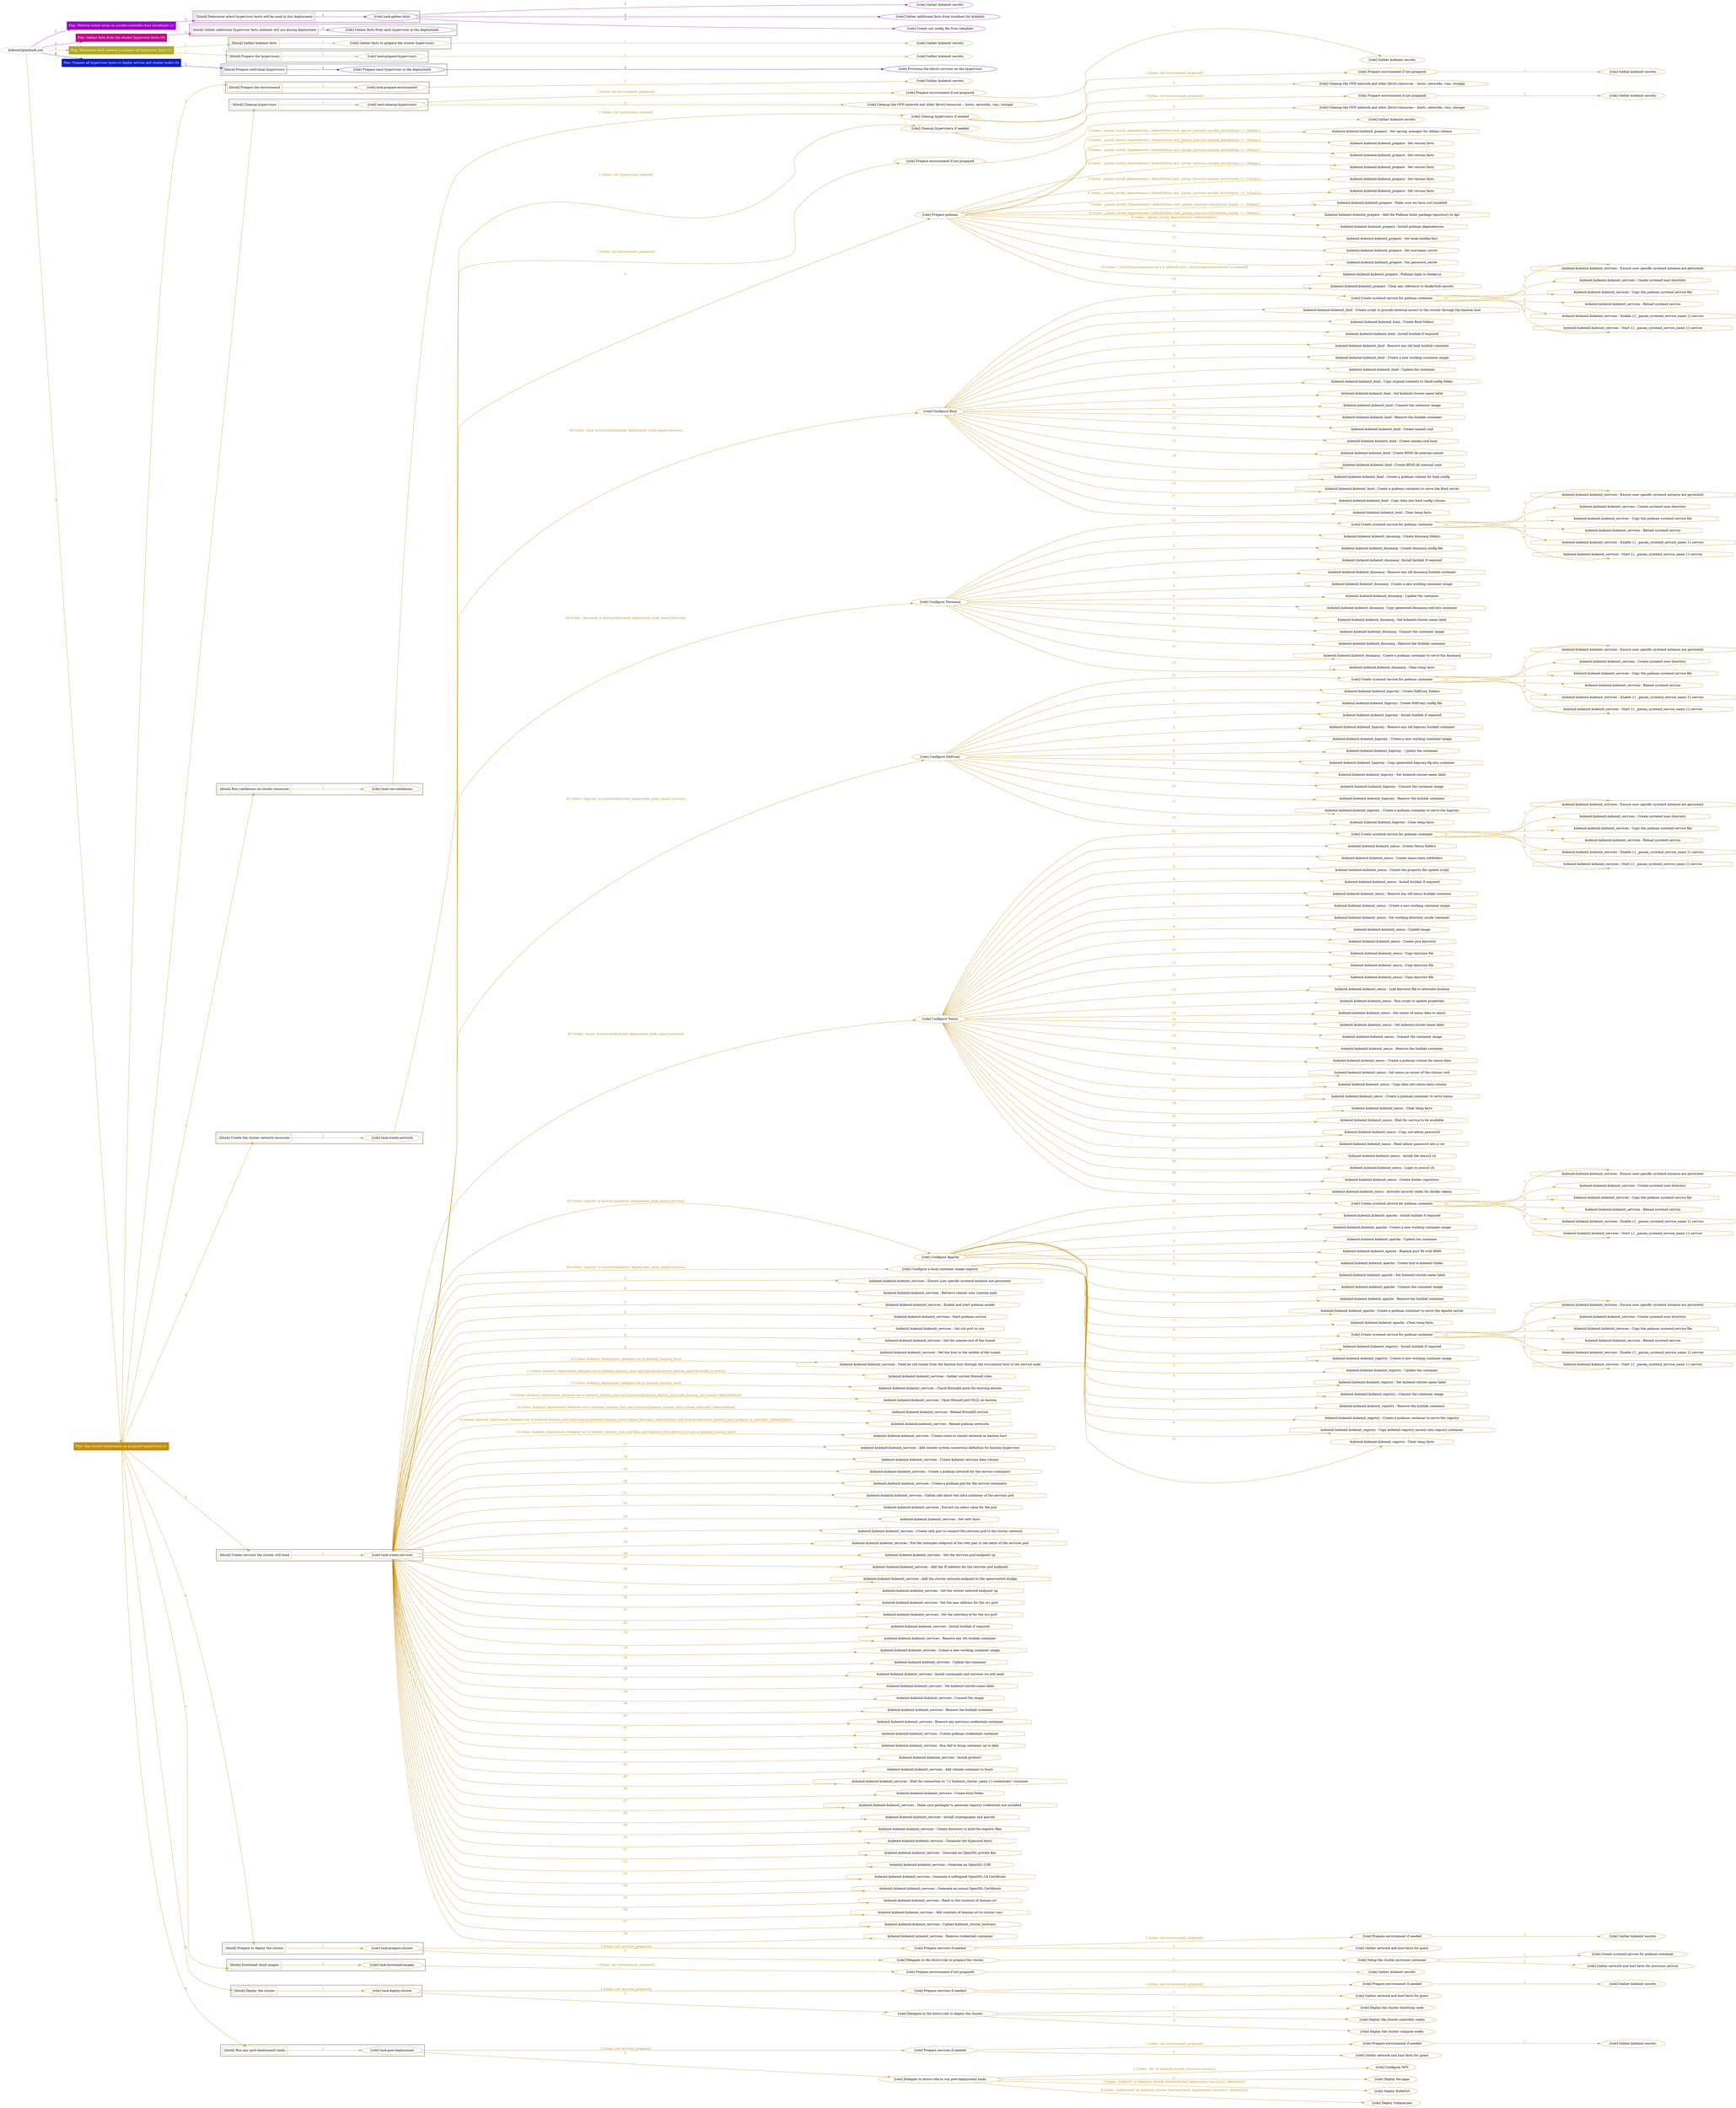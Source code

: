 digraph {
	graph [concentrate=true ordering=in rankdir=LR ratio=fill]
	edge [esep=5 sep=10]
	"kubeinit/playbook.yml" [URL="/home/runner/work/kubeinit/kubeinit/kubeinit/playbook.yml" id=playbook_07ae8925 style=dotted]
	play_76989a47 [label="Play: Perform initial setup on ansible-controller host (localhost) (1)" URL="/home/runner/work/kubeinit/kubeinit/kubeinit/playbook.yml" color="#9a03c9" fontcolor="#ffffff" id=play_76989a47 shape=box style=filled tooltip=localhost]
	"kubeinit/playbook.yml" -> play_76989a47 [label="1 " color="#9a03c9" fontcolor="#9a03c9" id=edge_410698cd labeltooltip="1 " tooltip="1 "]
	subgraph "Gather kubeinit secrets" {
		role_ecd4850a [label="[role] Gather kubeinit secrets" URL="/home/runner/.ansible/collections/ansible_collections/kubeinit/kubeinit/roles/kubeinit_prepare/tasks/build_hypervisors_group.yml" color="#9a03c9" id=role_ecd4850a tooltip="Gather kubeinit secrets"]
	}
	subgraph "Gather additional facts from localhost for kubeinit" {
		role_e46e3dbd [label="[role] Gather additional facts from localhost for kubeinit" URL="/home/runner/.ansible/collections/ansible_collections/kubeinit/kubeinit/roles/kubeinit_prepare/tasks/build_hypervisors_group.yml" color="#9a03c9" id=role_e46e3dbd tooltip="Gather additional facts from localhost for kubeinit"]
	}
	subgraph "Create ssh config file from template" {
		role_a67c4bfd [label="[role] Create ssh config file from template" URL="/home/runner/.ansible/collections/ansible_collections/kubeinit/kubeinit/roles/kubeinit_prepare/tasks/build_hypervisors_group.yml" color="#9a03c9" id=role_a67c4bfd tooltip="Create ssh config file from template"]
	}
	subgraph "task-gather-facts" {
		role_4dfab3b6 [label="[role] task-gather-facts" URL="/home/runner/work/kubeinit/kubeinit/kubeinit/playbook.yml" color="#9a03c9" id=role_4dfab3b6 tooltip="task-gather-facts"]
		role_4dfab3b6 -> role_ecd4850a [label="1 " color="#9a03c9" fontcolor="#9a03c9" id=edge_70588ff0 labeltooltip="1 " tooltip="1 "]
		role_4dfab3b6 -> role_e46e3dbd [label="2 " color="#9a03c9" fontcolor="#9a03c9" id=edge_63ff61ae labeltooltip="2 " tooltip="2 "]
		role_4dfab3b6 -> role_a67c4bfd [label="3 " color="#9a03c9" fontcolor="#9a03c9" id=edge_57a4b201 labeltooltip="3 " tooltip="3 "]
	}
	subgraph "Play: Perform initial setup on ansible-controller host (localhost) (1)" {
		play_76989a47 -> block_cbc28fb6 [label=1 color="#9a03c9" fontcolor="#9a03c9" id=edge_51973da0 labeltooltip=1 tooltip=1]
		subgraph cluster_block_cbc28fb6 {
			block_cbc28fb6 [label="[block] Determine which hypervisor hosts will be used in this deployment" URL="/home/runner/work/kubeinit/kubeinit/kubeinit/playbook.yml" color="#9a03c9" id=block_cbc28fb6 labeltooltip="Determine which hypervisor hosts will be used in this deployment" shape=box tooltip="Determine which hypervisor hosts will be used in this deployment"]
			block_cbc28fb6 -> role_4dfab3b6 [label="1 " color="#9a03c9" fontcolor="#9a03c9" id=edge_402fd943 labeltooltip="1 " tooltip="1 "]
		}
	}
	play_77b0eff3 [label="Play: Gather facts from the cluster hypervisor hosts (0)" URL="/home/runner/work/kubeinit/kubeinit/kubeinit/playbook.yml" color="#bf0d88" fontcolor="#ffffff" id=play_77b0eff3 shape=box style=filled tooltip="Play: Gather facts from the cluster hypervisor hosts (0)"]
	"kubeinit/playbook.yml" -> play_77b0eff3 [label="2 " color="#bf0d88" fontcolor="#bf0d88" id=edge_b8f38838 labeltooltip="2 " tooltip="2 "]
	subgraph "Gather facts from each hypervisor in the deployment" {
		role_49229019 [label="[role] Gather facts from each hypervisor in the deployment" URL="/home/runner/work/kubeinit/kubeinit/kubeinit/playbook.yml" color="#bf0d88" id=role_49229019 tooltip="Gather facts from each hypervisor in the deployment"]
	}
	subgraph "Play: Gather facts from the cluster hypervisor hosts (0)" {
		play_77b0eff3 -> block_c8d5f076 [label=1 color="#bf0d88" fontcolor="#bf0d88" id=edge_5285724d labeltooltip=1 tooltip=1]
		subgraph cluster_block_c8d5f076 {
			block_c8d5f076 [label="[block] Gather additional hypervisor facts kubeinit will use during deployment" URL="/home/runner/work/kubeinit/kubeinit/kubeinit/playbook.yml" color="#bf0d88" id=block_c8d5f076 labeltooltip="Gather additional hypervisor facts kubeinit will use during deployment" shape=box tooltip="Gather additional hypervisor facts kubeinit will use during deployment"]
			block_c8d5f076 -> role_49229019 [label="1 " color="#bf0d88" fontcolor="#bf0d88" id=edge_ac6b807f labeltooltip="1 " tooltip="1 "]
		}
	}
	play_59cb29ca [label="Play: Determine facts needed to prepare all hypervisor hosts (1)" URL="/home/runner/work/kubeinit/kubeinit/kubeinit/playbook.yml" color="#b2aa1a" fontcolor="#ffffff" id=play_59cb29ca shape=box style=filled tooltip=localhost]
	"kubeinit/playbook.yml" -> play_59cb29ca [label="3 " color="#b2aa1a" fontcolor="#b2aa1a" id=edge_1d63ad34 labeltooltip="3 " tooltip="3 "]
	subgraph "Gather kubeinit secrets" {
		role_4565243d [label="[role] Gather kubeinit secrets" URL="/home/runner/.ansible/collections/ansible_collections/kubeinit/kubeinit/roles/kubeinit_prepare/tasks/gather_kubeinit_facts.yml" color="#b2aa1a" id=role_4565243d tooltip="Gather kubeinit secrets"]
	}
	subgraph "Gather facts to prepare the cluster hypervisors" {
		role_f0a6e681 [label="[role] Gather facts to prepare the cluster hypervisors" URL="/home/runner/work/kubeinit/kubeinit/kubeinit/playbook.yml" color="#b2aa1a" id=role_f0a6e681 tooltip="Gather facts to prepare the cluster hypervisors"]
		role_f0a6e681 -> role_4565243d [label="1 " color="#b2aa1a" fontcolor="#b2aa1a" id=edge_60ddb682 labeltooltip="1 " tooltip="1 "]
	}
	subgraph "Gather kubeinit secrets" {
		role_92d6a08c [label="[role] Gather kubeinit secrets" URL="/home/runner/.ansible/collections/ansible_collections/kubeinit/kubeinit/roles/kubeinit_prepare/tasks/gather_kubeinit_facts.yml" color="#b2aa1a" id=role_92d6a08c tooltip="Gather kubeinit secrets"]
	}
	subgraph "task-prepare-hypervisors" {
		role_9f094d48 [label="[role] task-prepare-hypervisors" URL="/home/runner/work/kubeinit/kubeinit/kubeinit/playbook.yml" color="#b2aa1a" id=role_9f094d48 tooltip="task-prepare-hypervisors"]
		role_9f094d48 -> role_92d6a08c [label="1 " color="#b2aa1a" fontcolor="#b2aa1a" id=edge_0683f0fa labeltooltip="1 " tooltip="1 "]
	}
	subgraph "Play: Determine facts needed to prepare all hypervisor hosts (1)" {
		play_59cb29ca -> block_89e0d130 [label=1 color="#b2aa1a" fontcolor="#b2aa1a" id=edge_9bdceb8e labeltooltip=1 tooltip=1]
		subgraph cluster_block_89e0d130 {
			block_89e0d130 [label="[block] Gather kubeinit facts" URL="/home/runner/work/kubeinit/kubeinit/kubeinit/playbook.yml" color="#b2aa1a" id=block_89e0d130 labeltooltip="Gather kubeinit facts" shape=box tooltip="Gather kubeinit facts"]
			block_89e0d130 -> role_f0a6e681 [label="1 " color="#b2aa1a" fontcolor="#b2aa1a" id=edge_204b90b1 labeltooltip="1 " tooltip="1 "]
		}
		play_59cb29ca -> block_158f7038 [label=2 color="#b2aa1a" fontcolor="#b2aa1a" id=edge_e274e3e9 labeltooltip=2 tooltip=2]
		subgraph cluster_block_158f7038 {
			block_158f7038 [label="[block] Prepare the hypervisors" URL="/home/runner/work/kubeinit/kubeinit/kubeinit/playbook.yml" color="#b2aa1a" id=block_158f7038 labeltooltip="Prepare the hypervisors" shape=box tooltip="Prepare the hypervisors"]
			block_158f7038 -> role_9f094d48 [label="1 " color="#b2aa1a" fontcolor="#b2aa1a" id=edge_50d9e186 labeltooltip="1 " tooltip="1 "]
		}
	}
	play_54b7d957 [label="Play: Prepare all hypervisor hosts to deploy service and cluster nodes (0)" URL="/home/runner/work/kubeinit/kubeinit/kubeinit/playbook.yml" color="#091dc3" fontcolor="#ffffff" id=play_54b7d957 shape=box style=filled tooltip="Play: Prepare all hypervisor hosts to deploy service and cluster nodes (0)"]
	"kubeinit/playbook.yml" -> play_54b7d957 [label="4 " color="#091dc3" fontcolor="#091dc3" id=edge_d4507b89 labeltooltip="4 " tooltip="4 "]
	subgraph "Provision the libvirt services on the hypervisor" {
		role_fc0aa77b [label="[role] Provision the libvirt services on the hypervisor" URL="/home/runner/.ansible/collections/ansible_collections/kubeinit/kubeinit/roles/kubeinit_prepare/tasks/prepare_hypervisor.yml" color="#091dc3" id=role_fc0aa77b tooltip="Provision the libvirt services on the hypervisor"]
	}
	subgraph "Prepare each hypervisor in the deployment" {
		role_fbd4c797 [label="[role] Prepare each hypervisor in the deployment" URL="/home/runner/work/kubeinit/kubeinit/kubeinit/playbook.yml" color="#091dc3" id=role_fbd4c797 tooltip="Prepare each hypervisor in the deployment"]
		role_fbd4c797 -> role_fc0aa77b [label="1 " color="#091dc3" fontcolor="#091dc3" id=edge_92411c49 labeltooltip="1 " tooltip="1 "]
	}
	subgraph "Play: Prepare all hypervisor hosts to deploy service and cluster nodes (0)" {
		play_54b7d957 -> block_9049c5b8 [label=1 color="#091dc3" fontcolor="#091dc3" id=edge_5b5ec444 labeltooltip=1 tooltip=1]
		subgraph cluster_block_9049c5b8 {
			block_9049c5b8 [label="[block] Prepare individual hypervisors" URL="/home/runner/work/kubeinit/kubeinit/kubeinit/playbook.yml" color="#091dc3" id=block_9049c5b8 labeltooltip="Prepare individual hypervisors" shape=box tooltip="Prepare individual hypervisors"]
			block_9049c5b8 -> role_fbd4c797 [label="1 " color="#091dc3" fontcolor="#091dc3" id=edge_209331e9 labeltooltip="1 " tooltip="1 "]
		}
	}
	play_5ea2b807 [label="Play: Run cluster deployment on prepared hypervisors (1)" URL="/home/runner/work/kubeinit/kubeinit/kubeinit/playbook.yml" color="#c48e08" fontcolor="#ffffff" id=play_5ea2b807 shape=box style=filled tooltip=localhost]
	"kubeinit/playbook.yml" -> play_5ea2b807 [label="5 " color="#c48e08" fontcolor="#c48e08" id=edge_d82bd4ec labeltooltip="5 " tooltip="5 "]
	subgraph "Gather kubeinit secrets" {
		role_40f6849b [label="[role] Gather kubeinit secrets" URL="/home/runner/.ansible/collections/ansible_collections/kubeinit/kubeinit/roles/kubeinit_prepare/tasks/gather_kubeinit_facts.yml" color="#c48e08" id=role_40f6849b tooltip="Gather kubeinit secrets"]
	}
	subgraph "task-prepare-environment" {
		role_76f0e57d [label="[role] task-prepare-environment" URL="/home/runner/work/kubeinit/kubeinit/kubeinit/playbook.yml" color="#c48e08" id=role_76f0e57d tooltip="task-prepare-environment"]
		role_76f0e57d -> role_40f6849b [label="1 " color="#c48e08" fontcolor="#c48e08" id=edge_f6ba4f7e labeltooltip="1 " tooltip="1 "]
	}
	subgraph "Gather kubeinit secrets" {
		role_925104ea [label="[role] Gather kubeinit secrets" URL="/home/runner/.ansible/collections/ansible_collections/kubeinit/kubeinit/roles/kubeinit_prepare/tasks/gather_kubeinit_facts.yml" color="#c48e08" id=role_925104ea tooltip="Gather kubeinit secrets"]
	}
	subgraph "Prepare environment if not prepared" {
		role_3701ea59 [label="[role] Prepare environment if not prepared" URL="/home/runner/.ansible/collections/ansible_collections/kubeinit/kubeinit/roles/kubeinit_prepare/tasks/cleanup_hypervisors.yml" color="#c48e08" id=role_3701ea59 tooltip="Prepare environment if not prepared"]
		role_3701ea59 -> role_925104ea [label="1 " color="#c48e08" fontcolor="#c48e08" id=edge_81540205 labeltooltip="1 " tooltip="1 "]
	}
	subgraph "Cleanup the OVN network and other libvirt resources -- hosts, networks, vms, storage" {
		role_7918731b [label="[role] Cleanup the OVN network and other libvirt resources -- hosts, networks, vms, storage" URL="/home/runner/.ansible/collections/ansible_collections/kubeinit/kubeinit/roles/kubeinit_prepare/tasks/cleanup_hypervisors.yml" color="#c48e08" id=role_7918731b tooltip="Cleanup the OVN network and other libvirt resources -- hosts, networks, vms, storage"]
	}
	subgraph "task-cleanup-hypervisors" {
		role_19c6439b [label="[role] task-cleanup-hypervisors" URL="/home/runner/work/kubeinit/kubeinit/kubeinit/playbook.yml" color="#c48e08" id=role_19c6439b tooltip="task-cleanup-hypervisors"]
		role_19c6439b -> role_3701ea59 [label="1 [when: not environment_prepared]" color="#c48e08" fontcolor="#c48e08" id=edge_622a0962 labeltooltip="1 [when: not environment_prepared]" tooltip="1 [when: not environment_prepared]"]
		role_19c6439b -> role_7918731b [label="2 " color="#c48e08" fontcolor="#c48e08" id=edge_45c3ab19 labeltooltip="2 " tooltip="2 "]
	}
	subgraph "Gather kubeinit secrets" {
		role_e6ee681c [label="[role] Gather kubeinit secrets" URL="/home/runner/.ansible/collections/ansible_collections/kubeinit/kubeinit/roles/kubeinit_prepare/tasks/gather_kubeinit_facts.yml" color="#c48e08" id=role_e6ee681c tooltip="Gather kubeinit secrets"]
	}
	subgraph "Prepare environment if not prepared" {
		role_f0fc4d83 [label="[role] Prepare environment if not prepared" URL="/home/runner/.ansible/collections/ansible_collections/kubeinit/kubeinit/roles/kubeinit_prepare/tasks/cleanup_hypervisors.yml" color="#c48e08" id=role_f0fc4d83 tooltip="Prepare environment if not prepared"]
		role_f0fc4d83 -> role_e6ee681c [label="1 " color="#c48e08" fontcolor="#c48e08" id=edge_4b6b0769 labeltooltip="1 " tooltip="1 "]
	}
	subgraph "Cleanup the OVN network and other libvirt resources -- hosts, networks, vms, storage" {
		role_03da034c [label="[role] Cleanup the OVN network and other libvirt resources -- hosts, networks, vms, storage" URL="/home/runner/.ansible/collections/ansible_collections/kubeinit/kubeinit/roles/kubeinit_prepare/tasks/cleanup_hypervisors.yml" color="#c48e08" id=role_03da034c tooltip="Cleanup the OVN network and other libvirt resources -- hosts, networks, vms, storage"]
	}
	subgraph "Cleanup hypervisors if needed" {
		role_1a1b753c [label="[role] Cleanup hypervisors if needed" URL="/home/runner/.ansible/collections/ansible_collections/kubeinit/kubeinit/roles/kubeinit_validations/tasks/main.yml" color="#c48e08" id=role_1a1b753c tooltip="Cleanup hypervisors if needed"]
		role_1a1b753c -> role_f0fc4d83 [label="1 [when: not environment_prepared]" color="#c48e08" fontcolor="#c48e08" id=edge_6f64b14b labeltooltip="1 [when: not environment_prepared]" tooltip="1 [when: not environment_prepared]"]
		role_1a1b753c -> role_03da034c [label="2 " color="#c48e08" fontcolor="#c48e08" id=edge_38fabe41 labeltooltip="2 " tooltip="2 "]
	}
	subgraph "task-run-validations" {
		role_f9cbaeb7 [label="[role] task-run-validations" URL="/home/runner/work/kubeinit/kubeinit/kubeinit/playbook.yml" color="#c48e08" id=role_f9cbaeb7 tooltip="task-run-validations"]
		role_f9cbaeb7 -> role_1a1b753c [label="1 [when: not hypervisors_cleaned]" color="#c48e08" fontcolor="#c48e08" id=edge_797ea8f2 labeltooltip="1 [when: not hypervisors_cleaned]" tooltip="1 [when: not hypervisors_cleaned]"]
	}
	subgraph "Gather kubeinit secrets" {
		role_9765d92e [label="[role] Gather kubeinit secrets" URL="/home/runner/.ansible/collections/ansible_collections/kubeinit/kubeinit/roles/kubeinit_prepare/tasks/gather_kubeinit_facts.yml" color="#c48e08" id=role_9765d92e tooltip="Gather kubeinit secrets"]
	}
	subgraph "Prepare environment if not prepared" {
		role_82dac5c6 [label="[role] Prepare environment if not prepared" URL="/home/runner/.ansible/collections/ansible_collections/kubeinit/kubeinit/roles/kubeinit_prepare/tasks/cleanup_hypervisors.yml" color="#c48e08" id=role_82dac5c6 tooltip="Prepare environment if not prepared"]
		role_82dac5c6 -> role_9765d92e [label="1 " color="#c48e08" fontcolor="#c48e08" id=edge_c2a83c3b labeltooltip="1 " tooltip="1 "]
	}
	subgraph "Cleanup the OVN network and other libvirt resources -- hosts, networks, vms, storage" {
		role_c7c5a336 [label="[role] Cleanup the OVN network and other libvirt resources -- hosts, networks, vms, storage" URL="/home/runner/.ansible/collections/ansible_collections/kubeinit/kubeinit/roles/kubeinit_prepare/tasks/cleanup_hypervisors.yml" color="#c48e08" id=role_c7c5a336 tooltip="Cleanup the OVN network and other libvirt resources -- hosts, networks, vms, storage"]
	}
	subgraph "Cleanup hypervisors if needed" {
		role_2ed2433d [label="[role] Cleanup hypervisors if needed" URL="/home/runner/.ansible/collections/ansible_collections/kubeinit/kubeinit/roles/kubeinit_libvirt/tasks/create_network.yml" color="#c48e08" id=role_2ed2433d tooltip="Cleanup hypervisors if needed"]
		role_2ed2433d -> role_82dac5c6 [label="1 [when: not environment_prepared]" color="#c48e08" fontcolor="#c48e08" id=edge_64065631 labeltooltip="1 [when: not environment_prepared]" tooltip="1 [when: not environment_prepared]"]
		role_2ed2433d -> role_c7c5a336 [label="2 " color="#c48e08" fontcolor="#c48e08" id=edge_6b3864cf labeltooltip="2 " tooltip="2 "]
	}
	subgraph "task-create-network" {
		role_f5294a0d [label="[role] task-create-network" URL="/home/runner/work/kubeinit/kubeinit/kubeinit/playbook.yml" color="#c48e08" id=role_f5294a0d tooltip="task-create-network"]
		role_f5294a0d -> role_2ed2433d [label="1 [when: not hypervisors_cleaned]" color="#c48e08" fontcolor="#c48e08" id=edge_1f00b56c labeltooltip="1 [when: not hypervisors_cleaned]" tooltip="1 [when: not hypervisors_cleaned]"]
	}
	subgraph "Gather kubeinit secrets" {
		role_faff08ba [label="[role] Gather kubeinit secrets" URL="/home/runner/.ansible/collections/ansible_collections/kubeinit/kubeinit/roles/kubeinit_prepare/tasks/gather_kubeinit_facts.yml" color="#c48e08" id=role_faff08ba tooltip="Gather kubeinit secrets"]
	}
	subgraph "Prepare environment if not prepared" {
		role_d1bf4b4b [label="[role] Prepare environment if not prepared" URL="/home/runner/.ansible/collections/ansible_collections/kubeinit/kubeinit/roles/kubeinit_services/tasks/main.yml" color="#c48e08" id=role_d1bf4b4b tooltip="Prepare environment if not prepared"]
		role_d1bf4b4b -> role_faff08ba [label="1 " color="#c48e08" fontcolor="#c48e08" id=edge_8980e157 labeltooltip="1 " tooltip="1 "]
	}
	subgraph "Prepare podman" {
		role_c0338d1d [label="[role] Prepare podman" URL="/home/runner/.ansible/collections/ansible_collections/kubeinit/kubeinit/roles/kubeinit_services/tasks/00_create_service_pod.yml" color="#c48e08" id=role_c0338d1d tooltip="Prepare podman"]
		task_8264c51b [label="kubeinit.kubeinit.kubeinit_prepare : Set cgroup_manager for debian release" URL="/home/runner/.ansible/collections/ansible_collections/kubeinit/kubeinit/roles/kubeinit_prepare/tasks/prepare_podman.yml" color="#c48e08" id=task_8264c51b shape=octagon tooltip="kubeinit.kubeinit.kubeinit_prepare : Set cgroup_manager for debian release"]
		role_c0338d1d -> task_8264c51b [label="1 [when: _param_install_dependencies | default(false) and _param_hostvars.ansible_distribution == 'Debian']" color="#c48e08" fontcolor="#c48e08" id=edge_72226066 labeltooltip="1 [when: _param_install_dependencies | default(false) and _param_hostvars.ansible_distribution == 'Debian']" tooltip="1 [when: _param_install_dependencies | default(false) and _param_hostvars.ansible_distribution == 'Debian']"]
		task_92230c17 [label="kubeinit.kubeinit.kubeinit_prepare : Set version facts" URL="/home/runner/.ansible/collections/ansible_collections/kubeinit/kubeinit/roles/kubeinit_prepare/tasks/prepare_podman.yml" color="#c48e08" id=task_92230c17 shape=octagon tooltip="kubeinit.kubeinit.kubeinit_prepare : Set version facts"]
		role_c0338d1d -> task_92230c17 [label="2 [when: _param_install_dependencies | default(false) and _param_hostvars.ansible_distribution == 'Debian']" color="#c48e08" fontcolor="#c48e08" id=edge_d3189650 labeltooltip="2 [when: _param_install_dependencies | default(false) and _param_hostvars.ansible_distribution == 'Debian']" tooltip="2 [when: _param_install_dependencies | default(false) and _param_hostvars.ansible_distribution == 'Debian']"]
		task_8aede382 [label="kubeinit.kubeinit.kubeinit_prepare : Set version facts" URL="/home/runner/.ansible/collections/ansible_collections/kubeinit/kubeinit/roles/kubeinit_prepare/tasks/prepare_podman.yml" color="#c48e08" id=task_8aede382 shape=octagon tooltip="kubeinit.kubeinit.kubeinit_prepare : Set version facts"]
		role_c0338d1d -> task_8aede382 [label="3 [when: _param_install_dependencies | default(false) and _param_hostvars.ansible_distribution == 'Debian']" color="#c48e08" fontcolor="#c48e08" id=edge_fce3ba49 labeltooltip="3 [when: _param_install_dependencies | default(false) and _param_hostvars.ansible_distribution == 'Debian']" tooltip="3 [when: _param_install_dependencies | default(false) and _param_hostvars.ansible_distribution == 'Debian']"]
		task_a7a5218c [label="kubeinit.kubeinit.kubeinit_prepare : Set version facts" URL="/home/runner/.ansible/collections/ansible_collections/kubeinit/kubeinit/roles/kubeinit_prepare/tasks/prepare_podman.yml" color="#c48e08" id=task_a7a5218c shape=octagon tooltip="kubeinit.kubeinit.kubeinit_prepare : Set version facts"]
		role_c0338d1d -> task_a7a5218c [label="4 [when: _param_install_dependencies | default(false) and _param_hostvars.ansible_distribution == 'Debian']" color="#c48e08" fontcolor="#c48e08" id=edge_d40b998f labeltooltip="4 [when: _param_install_dependencies | default(false) and _param_hostvars.ansible_distribution == 'Debian']" tooltip="4 [when: _param_install_dependencies | default(false) and _param_hostvars.ansible_distribution == 'Debian']"]
		task_41fa880d [label="kubeinit.kubeinit.kubeinit_prepare : Set version facts" URL="/home/runner/.ansible/collections/ansible_collections/kubeinit/kubeinit/roles/kubeinit_prepare/tasks/prepare_podman.yml" color="#c48e08" id=task_41fa880d shape=octagon tooltip="kubeinit.kubeinit.kubeinit_prepare : Set version facts"]
		role_c0338d1d -> task_41fa880d [label="5 [when: _param_install_dependencies | default(false) and _param_hostvars.ansible_distribution == 'Ubuntu']" color="#c48e08" fontcolor="#c48e08" id=edge_0e5f8007 labeltooltip="5 [when: _param_install_dependencies | default(false) and _param_hostvars.ansible_distribution == 'Ubuntu']" tooltip="5 [when: _param_install_dependencies | default(false) and _param_hostvars.ansible_distribution == 'Ubuntu']"]
		task_a900f353 [label="kubeinit.kubeinit.kubeinit_prepare : Set version facts" URL="/home/runner/.ansible/collections/ansible_collections/kubeinit/kubeinit/roles/kubeinit_prepare/tasks/prepare_podman.yml" color="#c48e08" id=task_a900f353 shape=octagon tooltip="kubeinit.kubeinit.kubeinit_prepare : Set version facts"]
		role_c0338d1d -> task_a900f353 [label="6 [when: _param_install_dependencies | default(false) and _param_hostvars.ansible_distribution == 'Ubuntu']" color="#c48e08" fontcolor="#c48e08" id=edge_f9e20dc1 labeltooltip="6 [when: _param_install_dependencies | default(false) and _param_hostvars.ansible_distribution == 'Ubuntu']" tooltip="6 [when: _param_install_dependencies | default(false) and _param_hostvars.ansible_distribution == 'Ubuntu']"]
		task_50d569db [label="kubeinit.kubeinit.kubeinit_prepare : Make sure we have curl installed" URL="/home/runner/.ansible/collections/ansible_collections/kubeinit/kubeinit/roles/kubeinit_prepare/tasks/prepare_podman.yml" color="#c48e08" id=task_50d569db shape=octagon tooltip="kubeinit.kubeinit.kubeinit_prepare : Make sure we have curl installed"]
		role_c0338d1d -> task_50d569db [label="7 [when: _param_install_dependencies | default(false) and _param_hostvars.distribution_family == 'Debian']" color="#c48e08" fontcolor="#c48e08" id=edge_926594f1 labeltooltip="7 [when: _param_install_dependencies | default(false) and _param_hostvars.distribution_family == 'Debian']" tooltip="7 [when: _param_install_dependencies | default(false) and _param_hostvars.distribution_family == 'Debian']"]
		task_83a4bd59 [label="kubeinit.kubeinit.kubeinit_prepare : Add the Podman kubic package repository to Apt" URL="/home/runner/.ansible/collections/ansible_collections/kubeinit/kubeinit/roles/kubeinit_prepare/tasks/prepare_podman.yml" color="#c48e08" id=task_83a4bd59 shape=octagon tooltip="kubeinit.kubeinit.kubeinit_prepare : Add the Podman kubic package repository to Apt"]
		role_c0338d1d -> task_83a4bd59 [label="8 [when: _param_install_dependencies | default(false) and _param_hostvars.distribution_family == 'Debian']" color="#c48e08" fontcolor="#c48e08" id=edge_34283a21 labeltooltip="8 [when: _param_install_dependencies | default(false) and _param_hostvars.distribution_family == 'Debian']" tooltip="8 [when: _param_install_dependencies | default(false) and _param_hostvars.distribution_family == 'Debian']"]
		task_f9ca08a6 [label="kubeinit.kubeinit.kubeinit_prepare : Install podman dependencies" URL="/home/runner/.ansible/collections/ansible_collections/kubeinit/kubeinit/roles/kubeinit_prepare/tasks/prepare_podman.yml" color="#c48e08" id=task_f9ca08a6 shape=octagon tooltip="kubeinit.kubeinit.kubeinit_prepare : Install podman dependencies"]
		role_c0338d1d -> task_f9ca08a6 [label="9 [when: _param_install_dependencies | default(false)]" color="#c48e08" fontcolor="#c48e08" id=edge_8d68b7c5 labeltooltip="9 [when: _param_install_dependencies | default(false)]" tooltip="9 [when: _param_install_dependencies | default(false)]"]
		task_19132c0b [label="kubeinit.kubeinit.kubeinit_prepare : Set tasks-hidden fact" URL="/home/runner/.ansible/collections/ansible_collections/kubeinit/kubeinit/roles/kubeinit_prepare/tasks/prepare_podman.yml" color="#c48e08" id=task_19132c0b shape=octagon tooltip="kubeinit.kubeinit.kubeinit_prepare : Set tasks-hidden fact"]
		role_c0338d1d -> task_19132c0b [label="10 " color="#c48e08" fontcolor="#c48e08" id=edge_9362e915 labeltooltip="10 " tooltip="10 "]
		task_395097b8 [label="kubeinit.kubeinit.kubeinit_prepare : Set username_secret" URL="/home/runner/.ansible/collections/ansible_collections/kubeinit/kubeinit/roles/kubeinit_prepare/tasks/prepare_podman.yml" color="#c48e08" id=task_395097b8 shape=octagon tooltip="kubeinit.kubeinit.kubeinit_prepare : Set username_secret"]
		role_c0338d1d -> task_395097b8 [label="11 " color="#c48e08" fontcolor="#c48e08" id=edge_b14eadb7 labeltooltip="11 " tooltip="11 "]
		task_b511eef3 [label="kubeinit.kubeinit.kubeinit_prepare : Set password_secret" URL="/home/runner/.ansible/collections/ansible_collections/kubeinit/kubeinit/roles/kubeinit_prepare/tasks/prepare_podman.yml" color="#c48e08" id=task_b511eef3 shape=octagon tooltip="kubeinit.kubeinit.kubeinit_prepare : Set password_secret"]
		role_c0338d1d -> task_b511eef3 [label="12 " color="#c48e08" fontcolor="#c48e08" id=edge_469a2ec2 labeltooltip="12 " tooltip="12 "]
		task_d10bf312 [label="kubeinit.kubeinit.kubeinit_prepare : Podman login to docker.io" URL="/home/runner/.ansible/collections/ansible_collections/kubeinit/kubeinit/roles/kubeinit_prepare/tasks/prepare_podman.yml" color="#c48e08" id=task_d10bf312 shape=octagon tooltip="kubeinit.kubeinit.kubeinit_prepare : Podman login to docker.io"]
		role_c0338d1d -> task_d10bf312 [label="13 [when: (_results['username-secret'] is defined) and (_results['password-secret'] is defined)]" color="#c48e08" fontcolor="#c48e08" id=edge_3147f66a labeltooltip="13 [when: (_results['username-secret'] is defined) and (_results['password-secret'] is defined)]" tooltip="13 [when: (_results['username-secret'] is defined) and (_results['password-secret'] is defined)]"]
		task_7200ef74 [label="kubeinit.kubeinit.kubeinit_prepare : Clear any reference to dockerhub secrets" URL="/home/runner/.ansible/collections/ansible_collections/kubeinit/kubeinit/roles/kubeinit_prepare/tasks/prepare_podman.yml" color="#c48e08" id=task_7200ef74 shape=octagon tooltip="kubeinit.kubeinit.kubeinit_prepare : Clear any reference to dockerhub secrets"]
		role_c0338d1d -> task_7200ef74 [label="14 " color="#c48e08" fontcolor="#c48e08" id=edge_45443400 labeltooltip="14 " tooltip="14 "]
	}
	subgraph "Create systemd service for podman container" {
		role_3c2ec063 [label="[role] Create systemd service for podman container" URL="/home/runner/.ansible/collections/ansible_collections/kubeinit/kubeinit/roles/kubeinit_bind/tasks/main.yml" color="#c48e08" id=role_3c2ec063 tooltip="Create systemd service for podman container"]
		task_d013eeb8 [label="kubeinit.kubeinit.kubeinit_services : Ensure user specific systemd instance are persistent" URL="/home/runner/.ansible/collections/ansible_collections/kubeinit/kubeinit/roles/kubeinit_services/tasks/create_managed_service.yml" color="#c48e08" id=task_d013eeb8 shape=octagon tooltip="kubeinit.kubeinit.kubeinit_services : Ensure user specific systemd instance are persistent"]
		role_3c2ec063 -> task_d013eeb8 [label="1 " color="#c48e08" fontcolor="#c48e08" id=edge_5eeabed5 labeltooltip="1 " tooltip="1 "]
		task_c0a71636 [label="kubeinit.kubeinit.kubeinit_services : Create systemd user directory" URL="/home/runner/.ansible/collections/ansible_collections/kubeinit/kubeinit/roles/kubeinit_services/tasks/create_managed_service.yml" color="#c48e08" id=task_c0a71636 shape=octagon tooltip="kubeinit.kubeinit.kubeinit_services : Create systemd user directory"]
		role_3c2ec063 -> task_c0a71636 [label="2 " color="#c48e08" fontcolor="#c48e08" id=edge_9d3a698f labeltooltip="2 " tooltip="2 "]
		task_be51e5d7 [label="kubeinit.kubeinit.kubeinit_services : Copy the podman systemd service file" URL="/home/runner/.ansible/collections/ansible_collections/kubeinit/kubeinit/roles/kubeinit_services/tasks/create_managed_service.yml" color="#c48e08" id=task_be51e5d7 shape=octagon tooltip="kubeinit.kubeinit.kubeinit_services : Copy the podman systemd service file"]
		role_3c2ec063 -> task_be51e5d7 [label="3 " color="#c48e08" fontcolor="#c48e08" id=edge_cb30e5fc labeltooltip="3 " tooltip="3 "]
		task_00ed9ff4 [label="kubeinit.kubeinit.kubeinit_services : Reload systemd service" URL="/home/runner/.ansible/collections/ansible_collections/kubeinit/kubeinit/roles/kubeinit_services/tasks/create_managed_service.yml" color="#c48e08" id=task_00ed9ff4 shape=octagon tooltip="kubeinit.kubeinit.kubeinit_services : Reload systemd service"]
		role_3c2ec063 -> task_00ed9ff4 [label="4 " color="#c48e08" fontcolor="#c48e08" id=edge_88bcb1cc labeltooltip="4 " tooltip="4 "]
		task_76121d18 [label="kubeinit.kubeinit.kubeinit_services : Enable {{ _param_systemd_service_name }}.service" URL="/home/runner/.ansible/collections/ansible_collections/kubeinit/kubeinit/roles/kubeinit_services/tasks/create_managed_service.yml" color="#c48e08" id=task_76121d18 shape=octagon tooltip="kubeinit.kubeinit.kubeinit_services : Enable {{ _param_systemd_service_name }}.service"]
		role_3c2ec063 -> task_76121d18 [label="5 " color="#c48e08" fontcolor="#c48e08" id=edge_8260893b labeltooltip="5 " tooltip="5 "]
		task_b64c089f [label="kubeinit.kubeinit.kubeinit_services : Start {{ _param_systemd_service_name }}.service" URL="/home/runner/.ansible/collections/ansible_collections/kubeinit/kubeinit/roles/kubeinit_services/tasks/create_managed_service.yml" color="#c48e08" id=task_b64c089f shape=octagon tooltip="kubeinit.kubeinit.kubeinit_services : Start {{ _param_systemd_service_name }}.service"]
		role_3c2ec063 -> task_b64c089f [label="6 " color="#c48e08" fontcolor="#c48e08" id=edge_7fee4ff8 labeltooltip="6 " tooltip="6 "]
	}
	subgraph "Configure Bind" {
		role_196d4688 [label="[role] Configure Bind" URL="/home/runner/.ansible/collections/ansible_collections/kubeinit/kubeinit/roles/kubeinit_services/tasks/start_services_containers.yml" color="#c48e08" id=role_196d4688 tooltip="Configure Bind"]
		task_6a4770df [label="kubeinit.kubeinit.kubeinit_bind : Create script to provide external access to the cluster through the bastion host" URL="/home/runner/.ansible/collections/ansible_collections/kubeinit/kubeinit/roles/kubeinit_bind/tasks/main.yml" color="#c48e08" id=task_6a4770df shape=octagon tooltip="kubeinit.kubeinit.kubeinit_bind : Create script to provide external access to the cluster through the bastion host"]
		role_196d4688 -> task_6a4770df [label="1 " color="#c48e08" fontcolor="#c48e08" id=edge_daebe570 labeltooltip="1 " tooltip="1 "]
		task_e1c660da [label="kubeinit.kubeinit.kubeinit_bind : Create Bind folders" URL="/home/runner/.ansible/collections/ansible_collections/kubeinit/kubeinit/roles/kubeinit_bind/tasks/main.yml" color="#c48e08" id=task_e1c660da shape=octagon tooltip="kubeinit.kubeinit.kubeinit_bind : Create Bind folders"]
		role_196d4688 -> task_e1c660da [label="2 " color="#c48e08" fontcolor="#c48e08" id=edge_63ed8e74 labeltooltip="2 " tooltip="2 "]
		task_7197cf57 [label="kubeinit.kubeinit.kubeinit_bind : Install buildah if required" URL="/home/runner/.ansible/collections/ansible_collections/kubeinit/kubeinit/roles/kubeinit_bind/tasks/main.yml" color="#c48e08" id=task_7197cf57 shape=octagon tooltip="kubeinit.kubeinit.kubeinit_bind : Install buildah if required"]
		role_196d4688 -> task_7197cf57 [label="3 " color="#c48e08" fontcolor="#c48e08" id=edge_5143b187 labeltooltip="3 " tooltip="3 "]
		task_921cc556 [label="kubeinit.kubeinit.kubeinit_bind : Remove any old bind buildah container" URL="/home/runner/.ansible/collections/ansible_collections/kubeinit/kubeinit/roles/kubeinit_bind/tasks/main.yml" color="#c48e08" id=task_921cc556 shape=octagon tooltip="kubeinit.kubeinit.kubeinit_bind : Remove any old bind buildah container"]
		role_196d4688 -> task_921cc556 [label="4 " color="#c48e08" fontcolor="#c48e08" id=edge_8820fcb0 labeltooltip="4 " tooltip="4 "]
		task_cbde47c3 [label="kubeinit.kubeinit.kubeinit_bind : Create a new working container image" URL="/home/runner/.ansible/collections/ansible_collections/kubeinit/kubeinit/roles/kubeinit_bind/tasks/main.yml" color="#c48e08" id=task_cbde47c3 shape=octagon tooltip="kubeinit.kubeinit.kubeinit_bind : Create a new working container image"]
		role_196d4688 -> task_cbde47c3 [label="5 " color="#c48e08" fontcolor="#c48e08" id=edge_af19f1c7 labeltooltip="5 " tooltip="5 "]
		task_3a4ea2ce [label="kubeinit.kubeinit.kubeinit_bind : Update the container" URL="/home/runner/.ansible/collections/ansible_collections/kubeinit/kubeinit/roles/kubeinit_bind/tasks/main.yml" color="#c48e08" id=task_3a4ea2ce shape=octagon tooltip="kubeinit.kubeinit.kubeinit_bind : Update the container"]
		role_196d4688 -> task_3a4ea2ce [label="6 " color="#c48e08" fontcolor="#c48e08" id=edge_1f95ca69 labeltooltip="6 " tooltip="6 "]
		task_20674c91 [label="kubeinit.kubeinit.kubeinit_bind : Copy original contents to /bind-config folder" URL="/home/runner/.ansible/collections/ansible_collections/kubeinit/kubeinit/roles/kubeinit_bind/tasks/main.yml" color="#c48e08" id=task_20674c91 shape=octagon tooltip="kubeinit.kubeinit.kubeinit_bind : Copy original contents to /bind-config folder"]
		role_196d4688 -> task_20674c91 [label="7 " color="#c48e08" fontcolor="#c48e08" id=edge_c3fc66b9 labeltooltip="7 " tooltip="7 "]
		task_9905ec7c [label="kubeinit.kubeinit.kubeinit_bind : Set kubeinit-cluster-name label" URL="/home/runner/.ansible/collections/ansible_collections/kubeinit/kubeinit/roles/kubeinit_bind/tasks/main.yml" color="#c48e08" id=task_9905ec7c shape=octagon tooltip="kubeinit.kubeinit.kubeinit_bind : Set kubeinit-cluster-name label"]
		role_196d4688 -> task_9905ec7c [label="8 " color="#c48e08" fontcolor="#c48e08" id=edge_bfdc7dfb labeltooltip="8 " tooltip="8 "]
		task_eacdbd6c [label="kubeinit.kubeinit.kubeinit_bind : Commit the container image" URL="/home/runner/.ansible/collections/ansible_collections/kubeinit/kubeinit/roles/kubeinit_bind/tasks/main.yml" color="#c48e08" id=task_eacdbd6c shape=octagon tooltip="kubeinit.kubeinit.kubeinit_bind : Commit the container image"]
		role_196d4688 -> task_eacdbd6c [label="9 " color="#c48e08" fontcolor="#c48e08" id=edge_97028bef labeltooltip="9 " tooltip="9 "]
		task_68dc944c [label="kubeinit.kubeinit.kubeinit_bind : Remove the buildah container" URL="/home/runner/.ansible/collections/ansible_collections/kubeinit/kubeinit/roles/kubeinit_bind/tasks/main.yml" color="#c48e08" id=task_68dc944c shape=octagon tooltip="kubeinit.kubeinit.kubeinit_bind : Remove the buildah container"]
		role_196d4688 -> task_68dc944c [label="10 " color="#c48e08" fontcolor="#c48e08" id=edge_8380f97c labeltooltip="10 " tooltip="10 "]
		task_ac0691ce [label="kubeinit.kubeinit.kubeinit_bind : Create named.conf" URL="/home/runner/.ansible/collections/ansible_collections/kubeinit/kubeinit/roles/kubeinit_bind/tasks/main.yml" color="#c48e08" id=task_ac0691ce shape=octagon tooltip="kubeinit.kubeinit.kubeinit_bind : Create named.conf"]
		role_196d4688 -> task_ac0691ce [label="11 " color="#c48e08" fontcolor="#c48e08" id=edge_d19a8263 labeltooltip="11 " tooltip="11 "]
		task_37afe34a [label="kubeinit.kubeinit.kubeinit_bind : Create named.conf.local" URL="/home/runner/.ansible/collections/ansible_collections/kubeinit/kubeinit/roles/kubeinit_bind/tasks/main.yml" color="#c48e08" id=task_37afe34a shape=octagon tooltip="kubeinit.kubeinit.kubeinit_bind : Create named.conf.local"]
		role_196d4688 -> task_37afe34a [label="12 " color="#c48e08" fontcolor="#c48e08" id=edge_96ab1096 labeltooltip="12 " tooltip="12 "]
		task_6594fd9e [label="kubeinit.kubeinit.kubeinit_bind : Create BIND db internal subnet" URL="/home/runner/.ansible/collections/ansible_collections/kubeinit/kubeinit/roles/kubeinit_bind/tasks/main.yml" color="#c48e08" id=task_6594fd9e shape=octagon tooltip="kubeinit.kubeinit.kubeinit_bind : Create BIND db internal subnet"]
		role_196d4688 -> task_6594fd9e [label="13 " color="#c48e08" fontcolor="#c48e08" id=edge_5fcf9135 labeltooltip="13 " tooltip="13 "]
		task_7e2f9303 [label="kubeinit.kubeinit.kubeinit_bind : Create BIND db internal zone" URL="/home/runner/.ansible/collections/ansible_collections/kubeinit/kubeinit/roles/kubeinit_bind/tasks/main.yml" color="#c48e08" id=task_7e2f9303 shape=octagon tooltip="kubeinit.kubeinit.kubeinit_bind : Create BIND db internal zone"]
		role_196d4688 -> task_7e2f9303 [label="14 " color="#c48e08" fontcolor="#c48e08" id=edge_ac4768d5 labeltooltip="14 " tooltip="14 "]
		task_32010890 [label="kubeinit.kubeinit.kubeinit_bind : Create a podman volume for bind config" URL="/home/runner/.ansible/collections/ansible_collections/kubeinit/kubeinit/roles/kubeinit_bind/tasks/main.yml" color="#c48e08" id=task_32010890 shape=octagon tooltip="kubeinit.kubeinit.kubeinit_bind : Create a podman volume for bind config"]
		role_196d4688 -> task_32010890 [label="15 " color="#c48e08" fontcolor="#c48e08" id=edge_40a8728d labeltooltip="15 " tooltip="15 "]
		task_4c552ab3 [label="kubeinit.kubeinit.kubeinit_bind : Create a podman container to serve the Bind server" URL="/home/runner/.ansible/collections/ansible_collections/kubeinit/kubeinit/roles/kubeinit_bind/tasks/main.yml" color="#c48e08" id=task_4c552ab3 shape=octagon tooltip="kubeinit.kubeinit.kubeinit_bind : Create a podman container to serve the Bind server"]
		role_196d4688 -> task_4c552ab3 [label="16 " color="#c48e08" fontcolor="#c48e08" id=edge_5221feb6 labeltooltip="16 " tooltip="16 "]
		task_04fb9ed7 [label="kubeinit.kubeinit.kubeinit_bind : Copy data into bind config volume" URL="/home/runner/.ansible/collections/ansible_collections/kubeinit/kubeinit/roles/kubeinit_bind/tasks/main.yml" color="#c48e08" id=task_04fb9ed7 shape=octagon tooltip="kubeinit.kubeinit.kubeinit_bind : Copy data into bind config volume"]
		role_196d4688 -> task_04fb9ed7 [label="17 " color="#c48e08" fontcolor="#c48e08" id=edge_0726341a labeltooltip="17 " tooltip="17 "]
		role_196d4688 -> role_3c2ec063 [label="18 " color="#c48e08" fontcolor="#c48e08" id=edge_2487ba4b labeltooltip="18 " tooltip="18 "]
		task_e3462a4c [label="kubeinit.kubeinit.kubeinit_bind : Clear temp facts" URL="/home/runner/.ansible/collections/ansible_collections/kubeinit/kubeinit/roles/kubeinit_bind/tasks/main.yml" color="#c48e08" id=task_e3462a4c shape=octagon tooltip="kubeinit.kubeinit.kubeinit_bind : Clear temp facts"]
		role_196d4688 -> task_e3462a4c [label="19 " color="#c48e08" fontcolor="#c48e08" id=edge_80e075d6 labeltooltip="19 " tooltip="19 "]
	}
	subgraph "Create systemd service for podman container" {
		role_d2720a05 [label="[role] Create systemd service for podman container" URL="/home/runner/.ansible/collections/ansible_collections/kubeinit/kubeinit/roles/kubeinit_dnsmasq/tasks/main.yml" color="#c48e08" id=role_d2720a05 tooltip="Create systemd service for podman container"]
		task_56798441 [label="kubeinit.kubeinit.kubeinit_services : Ensure user specific systemd instance are persistent" URL="/home/runner/.ansible/collections/ansible_collections/kubeinit/kubeinit/roles/kubeinit_services/tasks/create_managed_service.yml" color="#c48e08" id=task_56798441 shape=octagon tooltip="kubeinit.kubeinit.kubeinit_services : Ensure user specific systemd instance are persistent"]
		role_d2720a05 -> task_56798441 [label="1 " color="#c48e08" fontcolor="#c48e08" id=edge_226b1461 labeltooltip="1 " tooltip="1 "]
		task_be798adb [label="kubeinit.kubeinit.kubeinit_services : Create systemd user directory" URL="/home/runner/.ansible/collections/ansible_collections/kubeinit/kubeinit/roles/kubeinit_services/tasks/create_managed_service.yml" color="#c48e08" id=task_be798adb shape=octagon tooltip="kubeinit.kubeinit.kubeinit_services : Create systemd user directory"]
		role_d2720a05 -> task_be798adb [label="2 " color="#c48e08" fontcolor="#c48e08" id=edge_a4de6a43 labeltooltip="2 " tooltip="2 "]
		task_3d7100e8 [label="kubeinit.kubeinit.kubeinit_services : Copy the podman systemd service file" URL="/home/runner/.ansible/collections/ansible_collections/kubeinit/kubeinit/roles/kubeinit_services/tasks/create_managed_service.yml" color="#c48e08" id=task_3d7100e8 shape=octagon tooltip="kubeinit.kubeinit.kubeinit_services : Copy the podman systemd service file"]
		role_d2720a05 -> task_3d7100e8 [label="3 " color="#c48e08" fontcolor="#c48e08" id=edge_0a08bebf labeltooltip="3 " tooltip="3 "]
		task_5b5f3f94 [label="kubeinit.kubeinit.kubeinit_services : Reload systemd service" URL="/home/runner/.ansible/collections/ansible_collections/kubeinit/kubeinit/roles/kubeinit_services/tasks/create_managed_service.yml" color="#c48e08" id=task_5b5f3f94 shape=octagon tooltip="kubeinit.kubeinit.kubeinit_services : Reload systemd service"]
		role_d2720a05 -> task_5b5f3f94 [label="4 " color="#c48e08" fontcolor="#c48e08" id=edge_a7034c77 labeltooltip="4 " tooltip="4 "]
		task_2c197bd4 [label="kubeinit.kubeinit.kubeinit_services : Enable {{ _param_systemd_service_name }}.service" URL="/home/runner/.ansible/collections/ansible_collections/kubeinit/kubeinit/roles/kubeinit_services/tasks/create_managed_service.yml" color="#c48e08" id=task_2c197bd4 shape=octagon tooltip="kubeinit.kubeinit.kubeinit_services : Enable {{ _param_systemd_service_name }}.service"]
		role_d2720a05 -> task_2c197bd4 [label="5 " color="#c48e08" fontcolor="#c48e08" id=edge_fd971003 labeltooltip="5 " tooltip="5 "]
		task_af429d3a [label="kubeinit.kubeinit.kubeinit_services : Start {{ _param_systemd_service_name }}.service" URL="/home/runner/.ansible/collections/ansible_collections/kubeinit/kubeinit/roles/kubeinit_services/tasks/create_managed_service.yml" color="#c48e08" id=task_af429d3a shape=octagon tooltip="kubeinit.kubeinit.kubeinit_services : Start {{ _param_systemd_service_name }}.service"]
		role_d2720a05 -> task_af429d3a [label="6 " color="#c48e08" fontcolor="#c48e08" id=edge_1c9b73c7 labeltooltip="6 " tooltip="6 "]
	}
	subgraph "Configure Dnsmasq" {
		role_745a8ab2 [label="[role] Configure Dnsmasq" URL="/home/runner/.ansible/collections/ansible_collections/kubeinit/kubeinit/roles/kubeinit_services/tasks/start_services_containers.yml" color="#c48e08" id=role_745a8ab2 tooltip="Configure Dnsmasq"]
		task_e6116915 [label="kubeinit.kubeinit.kubeinit_dnsmasq : Create dnsmasq folders" URL="/home/runner/.ansible/collections/ansible_collections/kubeinit/kubeinit/roles/kubeinit_dnsmasq/tasks/main.yml" color="#c48e08" id=task_e6116915 shape=octagon tooltip="kubeinit.kubeinit.kubeinit_dnsmasq : Create dnsmasq folders"]
		role_745a8ab2 -> task_e6116915 [label="1 " color="#c48e08" fontcolor="#c48e08" id=edge_abe4f993 labeltooltip="1 " tooltip="1 "]
		task_900ea01d [label="kubeinit.kubeinit.kubeinit_dnsmasq : Create dnsmasq config file" URL="/home/runner/.ansible/collections/ansible_collections/kubeinit/kubeinit/roles/kubeinit_dnsmasq/tasks/main.yml" color="#c48e08" id=task_900ea01d shape=octagon tooltip="kubeinit.kubeinit.kubeinit_dnsmasq : Create dnsmasq config file"]
		role_745a8ab2 -> task_900ea01d [label="2 " color="#c48e08" fontcolor="#c48e08" id=edge_f9a6f565 labeltooltip="2 " tooltip="2 "]
		task_7d254f36 [label="kubeinit.kubeinit.kubeinit_dnsmasq : Install buildah if required" URL="/home/runner/.ansible/collections/ansible_collections/kubeinit/kubeinit/roles/kubeinit_dnsmasq/tasks/main.yml" color="#c48e08" id=task_7d254f36 shape=octagon tooltip="kubeinit.kubeinit.kubeinit_dnsmasq : Install buildah if required"]
		role_745a8ab2 -> task_7d254f36 [label="3 " color="#c48e08" fontcolor="#c48e08" id=edge_481a3d41 labeltooltip="3 " tooltip="3 "]
		task_951d47d5 [label="kubeinit.kubeinit.kubeinit_dnsmasq : Remove any old dnsmasq buildah container" URL="/home/runner/.ansible/collections/ansible_collections/kubeinit/kubeinit/roles/kubeinit_dnsmasq/tasks/main.yml" color="#c48e08" id=task_951d47d5 shape=octagon tooltip="kubeinit.kubeinit.kubeinit_dnsmasq : Remove any old dnsmasq buildah container"]
		role_745a8ab2 -> task_951d47d5 [label="4 " color="#c48e08" fontcolor="#c48e08" id=edge_0a9a4295 labeltooltip="4 " tooltip="4 "]
		task_785b9efd [label="kubeinit.kubeinit.kubeinit_dnsmasq : Create a new working container image" URL="/home/runner/.ansible/collections/ansible_collections/kubeinit/kubeinit/roles/kubeinit_dnsmasq/tasks/main.yml" color="#c48e08" id=task_785b9efd shape=octagon tooltip="kubeinit.kubeinit.kubeinit_dnsmasq : Create a new working container image"]
		role_745a8ab2 -> task_785b9efd [label="5 " color="#c48e08" fontcolor="#c48e08" id=edge_af4a634b labeltooltip="5 " tooltip="5 "]
		task_3422677d [label="kubeinit.kubeinit.kubeinit_dnsmasq : Update the container" URL="/home/runner/.ansible/collections/ansible_collections/kubeinit/kubeinit/roles/kubeinit_dnsmasq/tasks/main.yml" color="#c48e08" id=task_3422677d shape=octagon tooltip="kubeinit.kubeinit.kubeinit_dnsmasq : Update the container"]
		role_745a8ab2 -> task_3422677d [label="6 " color="#c48e08" fontcolor="#c48e08" id=edge_f9d91da1 labeltooltip="6 " tooltip="6 "]
		task_c8bca872 [label="kubeinit.kubeinit.kubeinit_dnsmasq : Copy generated dnsmasq.conf into container" URL="/home/runner/.ansible/collections/ansible_collections/kubeinit/kubeinit/roles/kubeinit_dnsmasq/tasks/main.yml" color="#c48e08" id=task_c8bca872 shape=octagon tooltip="kubeinit.kubeinit.kubeinit_dnsmasq : Copy generated dnsmasq.conf into container"]
		role_745a8ab2 -> task_c8bca872 [label="7 " color="#c48e08" fontcolor="#c48e08" id=edge_f9c42019 labeltooltip="7 " tooltip="7 "]
		task_35243a03 [label="kubeinit.kubeinit.kubeinit_dnsmasq : Set kubeinit-cluster-name label" URL="/home/runner/.ansible/collections/ansible_collections/kubeinit/kubeinit/roles/kubeinit_dnsmasq/tasks/main.yml" color="#c48e08" id=task_35243a03 shape=octagon tooltip="kubeinit.kubeinit.kubeinit_dnsmasq : Set kubeinit-cluster-name label"]
		role_745a8ab2 -> task_35243a03 [label="8 " color="#c48e08" fontcolor="#c48e08" id=edge_2155f40a labeltooltip="8 " tooltip="8 "]
		task_ca0b4c29 [label="kubeinit.kubeinit.kubeinit_dnsmasq : Commit the container image" URL="/home/runner/.ansible/collections/ansible_collections/kubeinit/kubeinit/roles/kubeinit_dnsmasq/tasks/main.yml" color="#c48e08" id=task_ca0b4c29 shape=octagon tooltip="kubeinit.kubeinit.kubeinit_dnsmasq : Commit the container image"]
		role_745a8ab2 -> task_ca0b4c29 [label="9 " color="#c48e08" fontcolor="#c48e08" id=edge_86d58e9b labeltooltip="9 " tooltip="9 "]
		task_328ce3e9 [label="kubeinit.kubeinit.kubeinit_dnsmasq : Remove the buildah container" URL="/home/runner/.ansible/collections/ansible_collections/kubeinit/kubeinit/roles/kubeinit_dnsmasq/tasks/main.yml" color="#c48e08" id=task_328ce3e9 shape=octagon tooltip="kubeinit.kubeinit.kubeinit_dnsmasq : Remove the buildah container"]
		role_745a8ab2 -> task_328ce3e9 [label="10 " color="#c48e08" fontcolor="#c48e08" id=edge_4b0b8a68 labeltooltip="10 " tooltip="10 "]
		task_e3e1aa81 [label="kubeinit.kubeinit.kubeinit_dnsmasq : Create a podman container to serve the dnsmasq" URL="/home/runner/.ansible/collections/ansible_collections/kubeinit/kubeinit/roles/kubeinit_dnsmasq/tasks/main.yml" color="#c48e08" id=task_e3e1aa81 shape=octagon tooltip="kubeinit.kubeinit.kubeinit_dnsmasq : Create a podman container to serve the dnsmasq"]
		role_745a8ab2 -> task_e3e1aa81 [label="11 " color="#c48e08" fontcolor="#c48e08" id=edge_f84a45e0 labeltooltip="11 " tooltip="11 "]
		role_745a8ab2 -> role_d2720a05 [label="12 " color="#c48e08" fontcolor="#c48e08" id=edge_5b5b7fc8 labeltooltip="12 " tooltip="12 "]
		task_f33b4949 [label="kubeinit.kubeinit.kubeinit_dnsmasq : Clear temp facts" URL="/home/runner/.ansible/collections/ansible_collections/kubeinit/kubeinit/roles/kubeinit_dnsmasq/tasks/main.yml" color="#c48e08" id=task_f33b4949 shape=octagon tooltip="kubeinit.kubeinit.kubeinit_dnsmasq : Clear temp facts"]
		role_745a8ab2 -> task_f33b4949 [label="13 " color="#c48e08" fontcolor="#c48e08" id=edge_8d5f2947 labeltooltip="13 " tooltip="13 "]
	}
	subgraph "Create systemd service for podman container" {
		role_a0584eee [label="[role] Create systemd service for podman container" URL="/home/runner/.ansible/collections/ansible_collections/kubeinit/kubeinit/roles/kubeinit_haproxy/tasks/main.yml" color="#c48e08" id=role_a0584eee tooltip="Create systemd service for podman container"]
		task_ac593d29 [label="kubeinit.kubeinit.kubeinit_services : Ensure user specific systemd instance are persistent" URL="/home/runner/.ansible/collections/ansible_collections/kubeinit/kubeinit/roles/kubeinit_services/tasks/create_managed_service.yml" color="#c48e08" id=task_ac593d29 shape=octagon tooltip="kubeinit.kubeinit.kubeinit_services : Ensure user specific systemd instance are persistent"]
		role_a0584eee -> task_ac593d29 [label="1 " color="#c48e08" fontcolor="#c48e08" id=edge_4221118b labeltooltip="1 " tooltip="1 "]
		task_8a64b4e3 [label="kubeinit.kubeinit.kubeinit_services : Create systemd user directory" URL="/home/runner/.ansible/collections/ansible_collections/kubeinit/kubeinit/roles/kubeinit_services/tasks/create_managed_service.yml" color="#c48e08" id=task_8a64b4e3 shape=octagon tooltip="kubeinit.kubeinit.kubeinit_services : Create systemd user directory"]
		role_a0584eee -> task_8a64b4e3 [label="2 " color="#c48e08" fontcolor="#c48e08" id=edge_3300f26b labeltooltip="2 " tooltip="2 "]
		task_d4b4cd7b [label="kubeinit.kubeinit.kubeinit_services : Copy the podman systemd service file" URL="/home/runner/.ansible/collections/ansible_collections/kubeinit/kubeinit/roles/kubeinit_services/tasks/create_managed_service.yml" color="#c48e08" id=task_d4b4cd7b shape=octagon tooltip="kubeinit.kubeinit.kubeinit_services : Copy the podman systemd service file"]
		role_a0584eee -> task_d4b4cd7b [label="3 " color="#c48e08" fontcolor="#c48e08" id=edge_1ae637f7 labeltooltip="3 " tooltip="3 "]
		task_0c93a1ed [label="kubeinit.kubeinit.kubeinit_services : Reload systemd service" URL="/home/runner/.ansible/collections/ansible_collections/kubeinit/kubeinit/roles/kubeinit_services/tasks/create_managed_service.yml" color="#c48e08" id=task_0c93a1ed shape=octagon tooltip="kubeinit.kubeinit.kubeinit_services : Reload systemd service"]
		role_a0584eee -> task_0c93a1ed [label="4 " color="#c48e08" fontcolor="#c48e08" id=edge_274b212b labeltooltip="4 " tooltip="4 "]
		task_6988ff28 [label="kubeinit.kubeinit.kubeinit_services : Enable {{ _param_systemd_service_name }}.service" URL="/home/runner/.ansible/collections/ansible_collections/kubeinit/kubeinit/roles/kubeinit_services/tasks/create_managed_service.yml" color="#c48e08" id=task_6988ff28 shape=octagon tooltip="kubeinit.kubeinit.kubeinit_services : Enable {{ _param_systemd_service_name }}.service"]
		role_a0584eee -> task_6988ff28 [label="5 " color="#c48e08" fontcolor="#c48e08" id=edge_67ad3844 labeltooltip="5 " tooltip="5 "]
		task_d8b619cd [label="kubeinit.kubeinit.kubeinit_services : Start {{ _param_systemd_service_name }}.service" URL="/home/runner/.ansible/collections/ansible_collections/kubeinit/kubeinit/roles/kubeinit_services/tasks/create_managed_service.yml" color="#c48e08" id=task_d8b619cd shape=octagon tooltip="kubeinit.kubeinit.kubeinit_services : Start {{ _param_systemd_service_name }}.service"]
		role_a0584eee -> task_d8b619cd [label="6 " color="#c48e08" fontcolor="#c48e08" id=edge_280cf799 labeltooltip="6 " tooltip="6 "]
	}
	subgraph "Configure HAProxy" {
		role_74d08960 [label="[role] Configure HAProxy" URL="/home/runner/.ansible/collections/ansible_collections/kubeinit/kubeinit/roles/kubeinit_services/tasks/start_services_containers.yml" color="#c48e08" id=role_74d08960 tooltip="Configure HAProxy"]
		task_8ed5bb9e [label="kubeinit.kubeinit.kubeinit_haproxy : Create HAProxy folders" URL="/home/runner/.ansible/collections/ansible_collections/kubeinit/kubeinit/roles/kubeinit_haproxy/tasks/main.yml" color="#c48e08" id=task_8ed5bb9e shape=octagon tooltip="kubeinit.kubeinit.kubeinit_haproxy : Create HAProxy folders"]
		role_74d08960 -> task_8ed5bb9e [label="1 " color="#c48e08" fontcolor="#c48e08" id=edge_d7d534fe labeltooltip="1 " tooltip="1 "]
		task_dd3dc512 [label="kubeinit.kubeinit.kubeinit_haproxy : Create HAProxy config file" URL="/home/runner/.ansible/collections/ansible_collections/kubeinit/kubeinit/roles/kubeinit_haproxy/tasks/main.yml" color="#c48e08" id=task_dd3dc512 shape=octagon tooltip="kubeinit.kubeinit.kubeinit_haproxy : Create HAProxy config file"]
		role_74d08960 -> task_dd3dc512 [label="2 " color="#c48e08" fontcolor="#c48e08" id=edge_e9b534f6 labeltooltip="2 " tooltip="2 "]
		task_d5a2a809 [label="kubeinit.kubeinit.kubeinit_haproxy : Install buildah if required" URL="/home/runner/.ansible/collections/ansible_collections/kubeinit/kubeinit/roles/kubeinit_haproxy/tasks/main.yml" color="#c48e08" id=task_d5a2a809 shape=octagon tooltip="kubeinit.kubeinit.kubeinit_haproxy : Install buildah if required"]
		role_74d08960 -> task_d5a2a809 [label="3 " color="#c48e08" fontcolor="#c48e08" id=edge_4152b4a3 labeltooltip="3 " tooltip="3 "]
		task_cd308b7c [label="kubeinit.kubeinit.kubeinit_haproxy : Remove any old haproxy buildah container" URL="/home/runner/.ansible/collections/ansible_collections/kubeinit/kubeinit/roles/kubeinit_haproxy/tasks/main.yml" color="#c48e08" id=task_cd308b7c shape=octagon tooltip="kubeinit.kubeinit.kubeinit_haproxy : Remove any old haproxy buildah container"]
		role_74d08960 -> task_cd308b7c [label="4 " color="#c48e08" fontcolor="#c48e08" id=edge_9170b4f5 labeltooltip="4 " tooltip="4 "]
		task_32f5a6c8 [label="kubeinit.kubeinit.kubeinit_haproxy : Create a new working container image" URL="/home/runner/.ansible/collections/ansible_collections/kubeinit/kubeinit/roles/kubeinit_haproxy/tasks/main.yml" color="#c48e08" id=task_32f5a6c8 shape=octagon tooltip="kubeinit.kubeinit.kubeinit_haproxy : Create a new working container image"]
		role_74d08960 -> task_32f5a6c8 [label="5 " color="#c48e08" fontcolor="#c48e08" id=edge_269eab65 labeltooltip="5 " tooltip="5 "]
		task_87e9192c [label="kubeinit.kubeinit.kubeinit_haproxy : Update the container" URL="/home/runner/.ansible/collections/ansible_collections/kubeinit/kubeinit/roles/kubeinit_haproxy/tasks/main.yml" color="#c48e08" id=task_87e9192c shape=octagon tooltip="kubeinit.kubeinit.kubeinit_haproxy : Update the container"]
		role_74d08960 -> task_87e9192c [label="6 " color="#c48e08" fontcolor="#c48e08" id=edge_1a038bb5 labeltooltip="6 " tooltip="6 "]
		task_be4bf23b [label="kubeinit.kubeinit.kubeinit_haproxy : Copy generated haproxy.cfg into container" URL="/home/runner/.ansible/collections/ansible_collections/kubeinit/kubeinit/roles/kubeinit_haproxy/tasks/main.yml" color="#c48e08" id=task_be4bf23b shape=octagon tooltip="kubeinit.kubeinit.kubeinit_haproxy : Copy generated haproxy.cfg into container"]
		role_74d08960 -> task_be4bf23b [label="7 " color="#c48e08" fontcolor="#c48e08" id=edge_d5466f78 labeltooltip="7 " tooltip="7 "]
		task_812c8051 [label="kubeinit.kubeinit.kubeinit_haproxy : Set kubeinit-cluster-name label" URL="/home/runner/.ansible/collections/ansible_collections/kubeinit/kubeinit/roles/kubeinit_haproxy/tasks/main.yml" color="#c48e08" id=task_812c8051 shape=octagon tooltip="kubeinit.kubeinit.kubeinit_haproxy : Set kubeinit-cluster-name label"]
		role_74d08960 -> task_812c8051 [label="8 " color="#c48e08" fontcolor="#c48e08" id=edge_93e5989c labeltooltip="8 " tooltip="8 "]
		task_189ccfb9 [label="kubeinit.kubeinit.kubeinit_haproxy : Commit the container image" URL="/home/runner/.ansible/collections/ansible_collections/kubeinit/kubeinit/roles/kubeinit_haproxy/tasks/main.yml" color="#c48e08" id=task_189ccfb9 shape=octagon tooltip="kubeinit.kubeinit.kubeinit_haproxy : Commit the container image"]
		role_74d08960 -> task_189ccfb9 [label="9 " color="#c48e08" fontcolor="#c48e08" id=edge_b082932e labeltooltip="9 " tooltip="9 "]
		task_0e7f3134 [label="kubeinit.kubeinit.kubeinit_haproxy : Remove the buildah container" URL="/home/runner/.ansible/collections/ansible_collections/kubeinit/kubeinit/roles/kubeinit_haproxy/tasks/main.yml" color="#c48e08" id=task_0e7f3134 shape=octagon tooltip="kubeinit.kubeinit.kubeinit_haproxy : Remove the buildah container"]
		role_74d08960 -> task_0e7f3134 [label="10 " color="#c48e08" fontcolor="#c48e08" id=edge_5e9ecffb labeltooltip="10 " tooltip="10 "]
		task_3b584926 [label="kubeinit.kubeinit.kubeinit_haproxy : Create a podman container to serve the haproxy" URL="/home/runner/.ansible/collections/ansible_collections/kubeinit/kubeinit/roles/kubeinit_haproxy/tasks/main.yml" color="#c48e08" id=task_3b584926 shape=octagon tooltip="kubeinit.kubeinit.kubeinit_haproxy : Create a podman container to serve the haproxy"]
		role_74d08960 -> task_3b584926 [label="11 " color="#c48e08" fontcolor="#c48e08" id=edge_39fbfe5c labeltooltip="11 " tooltip="11 "]
		role_74d08960 -> role_a0584eee [label="12 " color="#c48e08" fontcolor="#c48e08" id=edge_20c75b10 labeltooltip="12 " tooltip="12 "]
		task_2fdf132c [label="kubeinit.kubeinit.kubeinit_haproxy : Clear temp facts" URL="/home/runner/.ansible/collections/ansible_collections/kubeinit/kubeinit/roles/kubeinit_haproxy/tasks/main.yml" color="#c48e08" id=task_2fdf132c shape=octagon tooltip="kubeinit.kubeinit.kubeinit_haproxy : Clear temp facts"]
		role_74d08960 -> task_2fdf132c [label="13 " color="#c48e08" fontcolor="#c48e08" id=edge_262fb4e7 labeltooltip="13 " tooltip="13 "]
	}
	subgraph "Create systemd service for podman container" {
		role_f73d4d66 [label="[role] Create systemd service for podman container" URL="/home/runner/.ansible/collections/ansible_collections/kubeinit/kubeinit/roles/kubeinit_nexus/tasks/main.yml" color="#c48e08" id=role_f73d4d66 tooltip="Create systemd service for podman container"]
		task_3690b571 [label="kubeinit.kubeinit.kubeinit_services : Ensure user specific systemd instance are persistent" URL="/home/runner/.ansible/collections/ansible_collections/kubeinit/kubeinit/roles/kubeinit_services/tasks/create_managed_service.yml" color="#c48e08" id=task_3690b571 shape=octagon tooltip="kubeinit.kubeinit.kubeinit_services : Ensure user specific systemd instance are persistent"]
		role_f73d4d66 -> task_3690b571 [label="1 " color="#c48e08" fontcolor="#c48e08" id=edge_040daaa9 labeltooltip="1 " tooltip="1 "]
		task_b004a562 [label="kubeinit.kubeinit.kubeinit_services : Create systemd user directory" URL="/home/runner/.ansible/collections/ansible_collections/kubeinit/kubeinit/roles/kubeinit_services/tasks/create_managed_service.yml" color="#c48e08" id=task_b004a562 shape=octagon tooltip="kubeinit.kubeinit.kubeinit_services : Create systemd user directory"]
		role_f73d4d66 -> task_b004a562 [label="2 " color="#c48e08" fontcolor="#c48e08" id=edge_e8aa1371 labeltooltip="2 " tooltip="2 "]
		task_0e6fd549 [label="kubeinit.kubeinit.kubeinit_services : Copy the podman systemd service file" URL="/home/runner/.ansible/collections/ansible_collections/kubeinit/kubeinit/roles/kubeinit_services/tasks/create_managed_service.yml" color="#c48e08" id=task_0e6fd549 shape=octagon tooltip="kubeinit.kubeinit.kubeinit_services : Copy the podman systemd service file"]
		role_f73d4d66 -> task_0e6fd549 [label="3 " color="#c48e08" fontcolor="#c48e08" id=edge_551d5547 labeltooltip="3 " tooltip="3 "]
		task_74c6db6e [label="kubeinit.kubeinit.kubeinit_services : Reload systemd service" URL="/home/runner/.ansible/collections/ansible_collections/kubeinit/kubeinit/roles/kubeinit_services/tasks/create_managed_service.yml" color="#c48e08" id=task_74c6db6e shape=octagon tooltip="kubeinit.kubeinit.kubeinit_services : Reload systemd service"]
		role_f73d4d66 -> task_74c6db6e [label="4 " color="#c48e08" fontcolor="#c48e08" id=edge_e74b74f0 labeltooltip="4 " tooltip="4 "]
		task_2fe00c70 [label="kubeinit.kubeinit.kubeinit_services : Enable {{ _param_systemd_service_name }}.service" URL="/home/runner/.ansible/collections/ansible_collections/kubeinit/kubeinit/roles/kubeinit_services/tasks/create_managed_service.yml" color="#c48e08" id=task_2fe00c70 shape=octagon tooltip="kubeinit.kubeinit.kubeinit_services : Enable {{ _param_systemd_service_name }}.service"]
		role_f73d4d66 -> task_2fe00c70 [label="5 " color="#c48e08" fontcolor="#c48e08" id=edge_27903248 labeltooltip="5 " tooltip="5 "]
		task_b3c24db5 [label="kubeinit.kubeinit.kubeinit_services : Start {{ _param_systemd_service_name }}.service" URL="/home/runner/.ansible/collections/ansible_collections/kubeinit/kubeinit/roles/kubeinit_services/tasks/create_managed_service.yml" color="#c48e08" id=task_b3c24db5 shape=octagon tooltip="kubeinit.kubeinit.kubeinit_services : Start {{ _param_systemd_service_name }}.service"]
		role_f73d4d66 -> task_b3c24db5 [label="6 " color="#c48e08" fontcolor="#c48e08" id=edge_f3dca749 labeltooltip="6 " tooltip="6 "]
	}
	subgraph "Configure Nexus" {
		role_ef6b9bbc [label="[role] Configure Nexus" URL="/home/runner/.ansible/collections/ansible_collections/kubeinit/kubeinit/roles/kubeinit_services/tasks/start_services_containers.yml" color="#c48e08" id=role_ef6b9bbc tooltip="Configure Nexus"]
		task_5596a100 [label="kubeinit.kubeinit.kubeinit_nexus : Create Nexus folders" URL="/home/runner/.ansible/collections/ansible_collections/kubeinit/kubeinit/roles/kubeinit_nexus/tasks/main.yml" color="#c48e08" id=task_5596a100 shape=octagon tooltip="kubeinit.kubeinit.kubeinit_nexus : Create Nexus folders"]
		role_ef6b9bbc -> task_5596a100 [label="1 " color="#c48e08" fontcolor="#c48e08" id=edge_88c6804f labeltooltip="1 " tooltip="1 "]
		task_dc211f02 [label="kubeinit.kubeinit.kubeinit_nexus : Create nexus-data subfolders" URL="/home/runner/.ansible/collections/ansible_collections/kubeinit/kubeinit/roles/kubeinit_nexus/tasks/main.yml" color="#c48e08" id=task_dc211f02 shape=octagon tooltip="kubeinit.kubeinit.kubeinit_nexus : Create nexus-data subfolders"]
		role_ef6b9bbc -> task_dc211f02 [label="2 " color="#c48e08" fontcolor="#c48e08" id=edge_cb97f1b6 labeltooltip="2 " tooltip="2 "]
		task_29f98605 [label="kubeinit.kubeinit.kubeinit_nexus : Create the property file update script" URL="/home/runner/.ansible/collections/ansible_collections/kubeinit/kubeinit/roles/kubeinit_nexus/tasks/main.yml" color="#c48e08" id=task_29f98605 shape=octagon tooltip="kubeinit.kubeinit.kubeinit_nexus : Create the property file update script"]
		role_ef6b9bbc -> task_29f98605 [label="3 " color="#c48e08" fontcolor="#c48e08" id=edge_91bd4983 labeltooltip="3 " tooltip="3 "]
		task_666669ce [label="kubeinit.kubeinit.kubeinit_nexus : Install buildah if required" URL="/home/runner/.ansible/collections/ansible_collections/kubeinit/kubeinit/roles/kubeinit_nexus/tasks/main.yml" color="#c48e08" id=task_666669ce shape=octagon tooltip="kubeinit.kubeinit.kubeinit_nexus : Install buildah if required"]
		role_ef6b9bbc -> task_666669ce [label="4 " color="#c48e08" fontcolor="#c48e08" id=edge_d17eeaeb labeltooltip="4 " tooltip="4 "]
		task_f562a073 [label="kubeinit.kubeinit.kubeinit_nexus : Remove any old nexus buildah container" URL="/home/runner/.ansible/collections/ansible_collections/kubeinit/kubeinit/roles/kubeinit_nexus/tasks/main.yml" color="#c48e08" id=task_f562a073 shape=octagon tooltip="kubeinit.kubeinit.kubeinit_nexus : Remove any old nexus buildah container"]
		role_ef6b9bbc -> task_f562a073 [label="5 " color="#c48e08" fontcolor="#c48e08" id=edge_a0c979ff labeltooltip="5 " tooltip="5 "]
		task_88fa4c16 [label="kubeinit.kubeinit.kubeinit_nexus : Create a new working container image" URL="/home/runner/.ansible/collections/ansible_collections/kubeinit/kubeinit/roles/kubeinit_nexus/tasks/main.yml" color="#c48e08" id=task_88fa4c16 shape=octagon tooltip="kubeinit.kubeinit.kubeinit_nexus : Create a new working container image"]
		role_ef6b9bbc -> task_88fa4c16 [label="6 " color="#c48e08" fontcolor="#c48e08" id=edge_fab53856 labeltooltip="6 " tooltip="6 "]
		task_9cae8215 [label="kubeinit.kubeinit.kubeinit_nexus : Set working directory inside container" URL="/home/runner/.ansible/collections/ansible_collections/kubeinit/kubeinit/roles/kubeinit_nexus/tasks/main.yml" color="#c48e08" id=task_9cae8215 shape=octagon tooltip="kubeinit.kubeinit.kubeinit_nexus : Set working directory inside container"]
		role_ef6b9bbc -> task_9cae8215 [label="7 " color="#c48e08" fontcolor="#c48e08" id=edge_e0a84fb7 labeltooltip="7 " tooltip="7 "]
		task_ec58efa7 [label="kubeinit.kubeinit.kubeinit_nexus : Update image" URL="/home/runner/.ansible/collections/ansible_collections/kubeinit/kubeinit/roles/kubeinit_nexus/tasks/main.yml" color="#c48e08" id=task_ec58efa7 shape=octagon tooltip="kubeinit.kubeinit.kubeinit_nexus : Update image"]
		role_ef6b9bbc -> task_ec58efa7 [label="8 " color="#c48e08" fontcolor="#c48e08" id=edge_4ac3f9ee labeltooltip="8 " tooltip="8 "]
		task_8cd2e0a7 [label="kubeinit.kubeinit.kubeinit_nexus : Create java keystore" URL="/home/runner/.ansible/collections/ansible_collections/kubeinit/kubeinit/roles/kubeinit_nexus/tasks/main.yml" color="#c48e08" id=task_8cd2e0a7 shape=octagon tooltip="kubeinit.kubeinit.kubeinit_nexus : Create java keystore"]
		role_ef6b9bbc -> task_8cd2e0a7 [label="9 " color="#c48e08" fontcolor="#c48e08" id=edge_2118086c labeltooltip="9 " tooltip="9 "]
		task_c91def4c [label="kubeinit.kubeinit.kubeinit_nexus : Copy keystore file" URL="/home/runner/.ansible/collections/ansible_collections/kubeinit/kubeinit/roles/kubeinit_nexus/tasks/main.yml" color="#c48e08" id=task_c91def4c shape=octagon tooltip="kubeinit.kubeinit.kubeinit_nexus : Copy keystore file"]
		role_ef6b9bbc -> task_c91def4c [label="10 " color="#c48e08" fontcolor="#c48e08" id=edge_24df6c1d labeltooltip="10 " tooltip="10 "]
		task_9e2dbdea [label="kubeinit.kubeinit.kubeinit_nexus : Copy keystore file" URL="/home/runner/.ansible/collections/ansible_collections/kubeinit/kubeinit/roles/kubeinit_nexus/tasks/main.yml" color="#c48e08" id=task_9e2dbdea shape=octagon tooltip="kubeinit.kubeinit.kubeinit_nexus : Copy keystore file"]
		role_ef6b9bbc -> task_9e2dbdea [label="11 " color="#c48e08" fontcolor="#c48e08" id=edge_04f71908 labeltooltip="11 " tooltip="11 "]
		task_0703a1f2 [label="kubeinit.kubeinit.kubeinit_nexus : Copy keystore file" URL="/home/runner/.ansible/collections/ansible_collections/kubeinit/kubeinit/roles/kubeinit_nexus/tasks/main.yml" color="#c48e08" id=task_0703a1f2 shape=octagon tooltip="kubeinit.kubeinit.kubeinit_nexus : Copy keystore file"]
		role_ef6b9bbc -> task_0703a1f2 [label="12 " color="#c48e08" fontcolor="#c48e08" id=edge_4438e7aa labeltooltip="12 " tooltip="12 "]
		task_9f6b4bf3 [label="kubeinit.kubeinit.kubeinit_nexus : Link keystore file to alternate location" URL="/home/runner/.ansible/collections/ansible_collections/kubeinit/kubeinit/roles/kubeinit_nexus/tasks/main.yml" color="#c48e08" id=task_9f6b4bf3 shape=octagon tooltip="kubeinit.kubeinit.kubeinit_nexus : Link keystore file to alternate location"]
		role_ef6b9bbc -> task_9f6b4bf3 [label="13 " color="#c48e08" fontcolor="#c48e08" id=edge_0e2443fa labeltooltip="13 " tooltip="13 "]
		task_0c1e2b52 [label="kubeinit.kubeinit.kubeinit_nexus : Run script to update properties" URL="/home/runner/.ansible/collections/ansible_collections/kubeinit/kubeinit/roles/kubeinit_nexus/tasks/main.yml" color="#c48e08" id=task_0c1e2b52 shape=octagon tooltip="kubeinit.kubeinit.kubeinit_nexus : Run script to update properties"]
		role_ef6b9bbc -> task_0c1e2b52 [label="14 " color="#c48e08" fontcolor="#c48e08" id=edge_9a86dd3a labeltooltip="14 " tooltip="14 "]
		task_e35b1419 [label="kubeinit.kubeinit.kubeinit_nexus : Set owner of nexus data to nexus" URL="/home/runner/.ansible/collections/ansible_collections/kubeinit/kubeinit/roles/kubeinit_nexus/tasks/main.yml" color="#c48e08" id=task_e35b1419 shape=octagon tooltip="kubeinit.kubeinit.kubeinit_nexus : Set owner of nexus data to nexus"]
		role_ef6b9bbc -> task_e35b1419 [label="15 " color="#c48e08" fontcolor="#c48e08" id=edge_1561e754 labeltooltip="15 " tooltip="15 "]
		task_d5ffc372 [label="kubeinit.kubeinit.kubeinit_nexus : Set kubeinit-cluster-name label" URL="/home/runner/.ansible/collections/ansible_collections/kubeinit/kubeinit/roles/kubeinit_nexus/tasks/main.yml" color="#c48e08" id=task_d5ffc372 shape=octagon tooltip="kubeinit.kubeinit.kubeinit_nexus : Set kubeinit-cluster-name label"]
		role_ef6b9bbc -> task_d5ffc372 [label="16 " color="#c48e08" fontcolor="#c48e08" id=edge_7bd7d976 labeltooltip="16 " tooltip="16 "]
		task_66dc8544 [label="kubeinit.kubeinit.kubeinit_nexus : Commit the container image" URL="/home/runner/.ansible/collections/ansible_collections/kubeinit/kubeinit/roles/kubeinit_nexus/tasks/main.yml" color="#c48e08" id=task_66dc8544 shape=octagon tooltip="kubeinit.kubeinit.kubeinit_nexus : Commit the container image"]
		role_ef6b9bbc -> task_66dc8544 [label="17 " color="#c48e08" fontcolor="#c48e08" id=edge_e9eeb7d0 labeltooltip="17 " tooltip="17 "]
		task_19f5b7e8 [label="kubeinit.kubeinit.kubeinit_nexus : Remove the buildah container" URL="/home/runner/.ansible/collections/ansible_collections/kubeinit/kubeinit/roles/kubeinit_nexus/tasks/main.yml" color="#c48e08" id=task_19f5b7e8 shape=octagon tooltip="kubeinit.kubeinit.kubeinit_nexus : Remove the buildah container"]
		role_ef6b9bbc -> task_19f5b7e8 [label="18 " color="#c48e08" fontcolor="#c48e08" id=edge_25783578 labeltooltip="18 " tooltip="18 "]
		task_dfb7149a [label="kubeinit.kubeinit.kubeinit_nexus : Create a podman volume for nexus data" URL="/home/runner/.ansible/collections/ansible_collections/kubeinit/kubeinit/roles/kubeinit_nexus/tasks/main.yml" color="#c48e08" id=task_dfb7149a shape=octagon tooltip="kubeinit.kubeinit.kubeinit_nexus : Create a podman volume for nexus data"]
		role_ef6b9bbc -> task_dfb7149a [label="19 " color="#c48e08" fontcolor="#c48e08" id=edge_9597d229 labeltooltip="19 " tooltip="19 "]
		task_5f251f3c [label="kubeinit.kubeinit.kubeinit_nexus : Set nexus as owner of the volume root" URL="/home/runner/.ansible/collections/ansible_collections/kubeinit/kubeinit/roles/kubeinit_nexus/tasks/main.yml" color="#c48e08" id=task_5f251f3c shape=octagon tooltip="kubeinit.kubeinit.kubeinit_nexus : Set nexus as owner of the volume root"]
		role_ef6b9bbc -> task_5f251f3c [label="20 " color="#c48e08" fontcolor="#c48e08" id=edge_5736b1f6 labeltooltip="20 " tooltip="20 "]
		task_0c43db28 [label="kubeinit.kubeinit.kubeinit_nexus : Copy data into nexus-data volume" URL="/home/runner/.ansible/collections/ansible_collections/kubeinit/kubeinit/roles/kubeinit_nexus/tasks/main.yml" color="#c48e08" id=task_0c43db28 shape=octagon tooltip="kubeinit.kubeinit.kubeinit_nexus : Copy data into nexus-data volume"]
		role_ef6b9bbc -> task_0c43db28 [label="21 " color="#c48e08" fontcolor="#c48e08" id=edge_dca337b9 labeltooltip="21 " tooltip="21 "]
		task_2d7ef9fa [label="kubeinit.kubeinit.kubeinit_nexus : Create a podman container to serve nexus" URL="/home/runner/.ansible/collections/ansible_collections/kubeinit/kubeinit/roles/kubeinit_nexus/tasks/main.yml" color="#c48e08" id=task_2d7ef9fa shape=octagon tooltip="kubeinit.kubeinit.kubeinit_nexus : Create a podman container to serve nexus"]
		role_ef6b9bbc -> task_2d7ef9fa [label="22 " color="#c48e08" fontcolor="#c48e08" id=edge_9f3a5c7b labeltooltip="22 " tooltip="22 "]
		role_ef6b9bbc -> role_f73d4d66 [label="23 " color="#c48e08" fontcolor="#c48e08" id=edge_d551c901 labeltooltip="23 " tooltip="23 "]
		task_5abca224 [label="kubeinit.kubeinit.kubeinit_nexus : Clear temp facts" URL="/home/runner/.ansible/collections/ansible_collections/kubeinit/kubeinit/roles/kubeinit_nexus/tasks/main.yml" color="#c48e08" id=task_5abca224 shape=octagon tooltip="kubeinit.kubeinit.kubeinit_nexus : Clear temp facts"]
		role_ef6b9bbc -> task_5abca224 [label="24 " color="#c48e08" fontcolor="#c48e08" id=edge_731017f8 labeltooltip="24 " tooltip="24 "]
		task_b360841a [label="kubeinit.kubeinit.kubeinit_nexus : Wait for service to be available" URL="/home/runner/.ansible/collections/ansible_collections/kubeinit/kubeinit/roles/kubeinit_nexus/tasks/main.yml" color="#c48e08" id=task_b360841a shape=octagon tooltip="kubeinit.kubeinit.kubeinit_nexus : Wait for service to be available"]
		role_ef6b9bbc -> task_b360841a [label="25 " color="#c48e08" fontcolor="#c48e08" id=edge_3db8000d labeltooltip="25 " tooltip="25 "]
		task_a44f9ca5 [label="kubeinit.kubeinit.kubeinit_nexus : Copy out admin password" URL="/home/runner/.ansible/collections/ansible_collections/kubeinit/kubeinit/roles/kubeinit_nexus/tasks/main.yml" color="#c48e08" id=task_a44f9ca5 shape=octagon tooltip="kubeinit.kubeinit.kubeinit_nexus : Copy out admin password"]
		role_ef6b9bbc -> task_a44f9ca5 [label="26 " color="#c48e08" fontcolor="#c48e08" id=edge_d0c197f4 labeltooltip="26 " tooltip="26 "]
		task_9572f140 [label="kubeinit.kubeinit.kubeinit_nexus : Read admin password into a var" URL="/home/runner/.ansible/collections/ansible_collections/kubeinit/kubeinit/roles/kubeinit_nexus/tasks/main.yml" color="#c48e08" id=task_9572f140 shape=octagon tooltip="kubeinit.kubeinit.kubeinit_nexus : Read admin password into a var"]
		role_ef6b9bbc -> task_9572f140 [label="27 " color="#c48e08" fontcolor="#c48e08" id=edge_66e21568 labeltooltip="27 " tooltip="27 "]
		task_b89c1aea [label="kubeinit.kubeinit.kubeinit_nexus : Install the nexus3 cli" URL="/home/runner/.ansible/collections/ansible_collections/kubeinit/kubeinit/roles/kubeinit_nexus/tasks/main.yml" color="#c48e08" id=task_b89c1aea shape=octagon tooltip="kubeinit.kubeinit.kubeinit_nexus : Install the nexus3 cli"]
		role_ef6b9bbc -> task_b89c1aea [label="28 " color="#c48e08" fontcolor="#c48e08" id=edge_0f74d399 labeltooltip="28 " tooltip="28 "]
		task_38ba36d5 [label="kubeinit.kubeinit.kubeinit_nexus : Login to nexus3 cli" URL="/home/runner/.ansible/collections/ansible_collections/kubeinit/kubeinit/roles/kubeinit_nexus/tasks/main.yml" color="#c48e08" id=task_38ba36d5 shape=octagon tooltip="kubeinit.kubeinit.kubeinit_nexus : Login to nexus3 cli"]
		role_ef6b9bbc -> task_38ba36d5 [label="29 " color="#c48e08" fontcolor="#c48e08" id=edge_8d74f4a8 labeltooltip="29 " tooltip="29 "]
		task_773160f1 [label="kubeinit.kubeinit.kubeinit_nexus : Create docker repository" URL="/home/runner/.ansible/collections/ansible_collections/kubeinit/kubeinit/roles/kubeinit_nexus/tasks/main.yml" color="#c48e08" id=task_773160f1 shape=octagon tooltip="kubeinit.kubeinit.kubeinit_nexus : Create docker repository"]
		role_ef6b9bbc -> task_773160f1 [label="30 " color="#c48e08" fontcolor="#c48e08" id=edge_c4936798 labeltooltip="30 " tooltip="30 "]
		task_d892802b [label="kubeinit.kubeinit.kubeinit_nexus : Activate security realm for docker tokens" URL="/home/runner/.ansible/collections/ansible_collections/kubeinit/kubeinit/roles/kubeinit_nexus/tasks/main.yml" color="#c48e08" id=task_d892802b shape=octagon tooltip="kubeinit.kubeinit.kubeinit_nexus : Activate security realm for docker tokens"]
		role_ef6b9bbc -> task_d892802b [label="31 " color="#c48e08" fontcolor="#c48e08" id=edge_b42e9aea labeltooltip="31 " tooltip="31 "]
	}
	subgraph "Create systemd service for podman container" {
		role_6a424573 [label="[role] Create systemd service for podman container" URL="/home/runner/.ansible/collections/ansible_collections/kubeinit/kubeinit/roles/kubeinit_apache/tasks/main.yml" color="#c48e08" id=role_6a424573 tooltip="Create systemd service for podman container"]
		task_7492d59d [label="kubeinit.kubeinit.kubeinit_services : Ensure user specific systemd instance are persistent" URL="/home/runner/.ansible/collections/ansible_collections/kubeinit/kubeinit/roles/kubeinit_services/tasks/create_managed_service.yml" color="#c48e08" id=task_7492d59d shape=octagon tooltip="kubeinit.kubeinit.kubeinit_services : Ensure user specific systemd instance are persistent"]
		role_6a424573 -> task_7492d59d [label="1 " color="#c48e08" fontcolor="#c48e08" id=edge_42ffc0ac labeltooltip="1 " tooltip="1 "]
		task_aae1677c [label="kubeinit.kubeinit.kubeinit_services : Create systemd user directory" URL="/home/runner/.ansible/collections/ansible_collections/kubeinit/kubeinit/roles/kubeinit_services/tasks/create_managed_service.yml" color="#c48e08" id=task_aae1677c shape=octagon tooltip="kubeinit.kubeinit.kubeinit_services : Create systemd user directory"]
		role_6a424573 -> task_aae1677c [label="2 " color="#c48e08" fontcolor="#c48e08" id=edge_8724882d labeltooltip="2 " tooltip="2 "]
		task_6974fb9f [label="kubeinit.kubeinit.kubeinit_services : Copy the podman systemd service file" URL="/home/runner/.ansible/collections/ansible_collections/kubeinit/kubeinit/roles/kubeinit_services/tasks/create_managed_service.yml" color="#c48e08" id=task_6974fb9f shape=octagon tooltip="kubeinit.kubeinit.kubeinit_services : Copy the podman systemd service file"]
		role_6a424573 -> task_6974fb9f [label="3 " color="#c48e08" fontcolor="#c48e08" id=edge_103c400b labeltooltip="3 " tooltip="3 "]
		task_c6dcc767 [label="kubeinit.kubeinit.kubeinit_services : Reload systemd service" URL="/home/runner/.ansible/collections/ansible_collections/kubeinit/kubeinit/roles/kubeinit_services/tasks/create_managed_service.yml" color="#c48e08" id=task_c6dcc767 shape=octagon tooltip="kubeinit.kubeinit.kubeinit_services : Reload systemd service"]
		role_6a424573 -> task_c6dcc767 [label="4 " color="#c48e08" fontcolor="#c48e08" id=edge_37e8a63c labeltooltip="4 " tooltip="4 "]
		task_2cbd0f06 [label="kubeinit.kubeinit.kubeinit_services : Enable {{ _param_systemd_service_name }}.service" URL="/home/runner/.ansible/collections/ansible_collections/kubeinit/kubeinit/roles/kubeinit_services/tasks/create_managed_service.yml" color="#c48e08" id=task_2cbd0f06 shape=octagon tooltip="kubeinit.kubeinit.kubeinit_services : Enable {{ _param_systemd_service_name }}.service"]
		role_6a424573 -> task_2cbd0f06 [label="5 " color="#c48e08" fontcolor="#c48e08" id=edge_4cddc7b6 labeltooltip="5 " tooltip="5 "]
		task_2d2e6140 [label="kubeinit.kubeinit.kubeinit_services : Start {{ _param_systemd_service_name }}.service" URL="/home/runner/.ansible/collections/ansible_collections/kubeinit/kubeinit/roles/kubeinit_services/tasks/create_managed_service.yml" color="#c48e08" id=task_2d2e6140 shape=octagon tooltip="kubeinit.kubeinit.kubeinit_services : Start {{ _param_systemd_service_name }}.service"]
		role_6a424573 -> task_2d2e6140 [label="6 " color="#c48e08" fontcolor="#c48e08" id=edge_f53a3de8 labeltooltip="6 " tooltip="6 "]
	}
	subgraph "Configure Apache" {
		role_6dbc73dc [label="[role] Configure Apache" URL="/home/runner/.ansible/collections/ansible_collections/kubeinit/kubeinit/roles/kubeinit_services/tasks/start_services_containers.yml" color="#c48e08" id=role_6dbc73dc tooltip="Configure Apache"]
		task_723bb7a3 [label="kubeinit.kubeinit.kubeinit_apache : Install buildah if required" URL="/home/runner/.ansible/collections/ansible_collections/kubeinit/kubeinit/roles/kubeinit_apache/tasks/main.yml" color="#c48e08" id=task_723bb7a3 shape=octagon tooltip="kubeinit.kubeinit.kubeinit_apache : Install buildah if required"]
		role_6dbc73dc -> task_723bb7a3 [label="1 " color="#c48e08" fontcolor="#c48e08" id=edge_793784ff labeltooltip="1 " tooltip="1 "]
		task_9c127b7e [label="kubeinit.kubeinit.kubeinit_apache : Create a new working container image" URL="/home/runner/.ansible/collections/ansible_collections/kubeinit/kubeinit/roles/kubeinit_apache/tasks/main.yml" color="#c48e08" id=task_9c127b7e shape=octagon tooltip="kubeinit.kubeinit.kubeinit_apache : Create a new working container image"]
		role_6dbc73dc -> task_9c127b7e [label="2 " color="#c48e08" fontcolor="#c48e08" id=edge_4409837f labeltooltip="2 " tooltip="2 "]
		task_8e359d38 [label="kubeinit.kubeinit.kubeinit_apache : Update the container" URL="/home/runner/.ansible/collections/ansible_collections/kubeinit/kubeinit/roles/kubeinit_apache/tasks/main.yml" color="#c48e08" id=task_8e359d38 shape=octagon tooltip="kubeinit.kubeinit.kubeinit_apache : Update the container"]
		role_6dbc73dc -> task_8e359d38 [label="3 " color="#c48e08" fontcolor="#c48e08" id=edge_03eb8a3e labeltooltip="3 " tooltip="3 "]
		task_1e253a12 [label="kubeinit.kubeinit.kubeinit_apache : Replace port 80 with 8080" URL="/home/runner/.ansible/collections/ansible_collections/kubeinit/kubeinit/roles/kubeinit_apache/tasks/main.yml" color="#c48e08" id=task_1e253a12 shape=octagon tooltip="kubeinit.kubeinit.kubeinit_apache : Replace port 80 with 8080"]
		role_6dbc73dc -> task_1e253a12 [label="4 " color="#c48e08" fontcolor="#c48e08" id=edge_9c489009 labeltooltip="4 " tooltip="4 "]
		task_693d18dd [label="kubeinit.kubeinit.kubeinit_apache : Create link to kubeinit folder" URL="/home/runner/.ansible/collections/ansible_collections/kubeinit/kubeinit/roles/kubeinit_apache/tasks/main.yml" color="#c48e08" id=task_693d18dd shape=octagon tooltip="kubeinit.kubeinit.kubeinit_apache : Create link to kubeinit folder"]
		role_6dbc73dc -> task_693d18dd [label="5 " color="#c48e08" fontcolor="#c48e08" id=edge_a18eb50d labeltooltip="5 " tooltip="5 "]
		task_51408fbd [label="kubeinit.kubeinit.kubeinit_apache : Set kubeinit-cluster-name label" URL="/home/runner/.ansible/collections/ansible_collections/kubeinit/kubeinit/roles/kubeinit_apache/tasks/main.yml" color="#c48e08" id=task_51408fbd shape=octagon tooltip="kubeinit.kubeinit.kubeinit_apache : Set kubeinit-cluster-name label"]
		role_6dbc73dc -> task_51408fbd [label="6 " color="#c48e08" fontcolor="#c48e08" id=edge_46d81917 labeltooltip="6 " tooltip="6 "]
		task_2df0d5ad [label="kubeinit.kubeinit.kubeinit_apache : Commit the container image" URL="/home/runner/.ansible/collections/ansible_collections/kubeinit/kubeinit/roles/kubeinit_apache/tasks/main.yml" color="#c48e08" id=task_2df0d5ad shape=octagon tooltip="kubeinit.kubeinit.kubeinit_apache : Commit the container image"]
		role_6dbc73dc -> task_2df0d5ad [label="7 " color="#c48e08" fontcolor="#c48e08" id=edge_292c9c84 labeltooltip="7 " tooltip="7 "]
		task_35e76737 [label="kubeinit.kubeinit.kubeinit_apache : Remove the buildah container" URL="/home/runner/.ansible/collections/ansible_collections/kubeinit/kubeinit/roles/kubeinit_apache/tasks/main.yml" color="#c48e08" id=task_35e76737 shape=octagon tooltip="kubeinit.kubeinit.kubeinit_apache : Remove the buildah container"]
		role_6dbc73dc -> task_35e76737 [label="8 " color="#c48e08" fontcolor="#c48e08" id=edge_8598dfc9 labeltooltip="8 " tooltip="8 "]
		task_9bac541f [label="kubeinit.kubeinit.kubeinit_apache : Create a podman container to serve the Apache server" URL="/home/runner/.ansible/collections/ansible_collections/kubeinit/kubeinit/roles/kubeinit_apache/tasks/main.yml" color="#c48e08" id=task_9bac541f shape=octagon tooltip="kubeinit.kubeinit.kubeinit_apache : Create a podman container to serve the Apache server"]
		role_6dbc73dc -> task_9bac541f [label="9 " color="#c48e08" fontcolor="#c48e08" id=edge_1ea8e934 labeltooltip="9 " tooltip="9 "]
		role_6dbc73dc -> role_6a424573 [label="10 " color="#c48e08" fontcolor="#c48e08" id=edge_773cb9de labeltooltip="10 " tooltip="10 "]
		task_fff7631d [label="kubeinit.kubeinit.kubeinit_apache : Clear temp facts" URL="/home/runner/.ansible/collections/ansible_collections/kubeinit/kubeinit/roles/kubeinit_apache/tasks/main.yml" color="#c48e08" id=task_fff7631d shape=octagon tooltip="kubeinit.kubeinit.kubeinit_apache : Clear temp facts"]
		role_6dbc73dc -> task_fff7631d [label="11 " color="#c48e08" fontcolor="#c48e08" id=edge_d81dc922 labeltooltip="11 " tooltip="11 "]
	}
	subgraph "Create systemd service for podman container" {
		role_f75250d3 [label="[role] Create systemd service for podman container" URL="/home/runner/.ansible/collections/ansible_collections/kubeinit/kubeinit/roles/kubeinit_registry/tasks/main.yml" color="#c48e08" id=role_f75250d3 tooltip="Create systemd service for podman container"]
		task_093d660d [label="kubeinit.kubeinit.kubeinit_services : Ensure user specific systemd instance are persistent" URL="/home/runner/.ansible/collections/ansible_collections/kubeinit/kubeinit/roles/kubeinit_services/tasks/create_managed_service.yml" color="#c48e08" id=task_093d660d shape=octagon tooltip="kubeinit.kubeinit.kubeinit_services : Ensure user specific systemd instance are persistent"]
		role_f75250d3 -> task_093d660d [label="1 " color="#c48e08" fontcolor="#c48e08" id=edge_5ab723ab labeltooltip="1 " tooltip="1 "]
		task_6f5ccd4a [label="kubeinit.kubeinit.kubeinit_services : Create systemd user directory" URL="/home/runner/.ansible/collections/ansible_collections/kubeinit/kubeinit/roles/kubeinit_services/tasks/create_managed_service.yml" color="#c48e08" id=task_6f5ccd4a shape=octagon tooltip="kubeinit.kubeinit.kubeinit_services : Create systemd user directory"]
		role_f75250d3 -> task_6f5ccd4a [label="2 " color="#c48e08" fontcolor="#c48e08" id=edge_b731a7a3 labeltooltip="2 " tooltip="2 "]
		task_4c3d7e42 [label="kubeinit.kubeinit.kubeinit_services : Copy the podman systemd service file" URL="/home/runner/.ansible/collections/ansible_collections/kubeinit/kubeinit/roles/kubeinit_services/tasks/create_managed_service.yml" color="#c48e08" id=task_4c3d7e42 shape=octagon tooltip="kubeinit.kubeinit.kubeinit_services : Copy the podman systemd service file"]
		role_f75250d3 -> task_4c3d7e42 [label="3 " color="#c48e08" fontcolor="#c48e08" id=edge_002bf6d1 labeltooltip="3 " tooltip="3 "]
		task_30ad095f [label="kubeinit.kubeinit.kubeinit_services : Reload systemd service" URL="/home/runner/.ansible/collections/ansible_collections/kubeinit/kubeinit/roles/kubeinit_services/tasks/create_managed_service.yml" color="#c48e08" id=task_30ad095f shape=octagon tooltip="kubeinit.kubeinit.kubeinit_services : Reload systemd service"]
		role_f75250d3 -> task_30ad095f [label="4 " color="#c48e08" fontcolor="#c48e08" id=edge_f089b1ad labeltooltip="4 " tooltip="4 "]
		task_89b0131b [label="kubeinit.kubeinit.kubeinit_services : Enable {{ _param_systemd_service_name }}.service" URL="/home/runner/.ansible/collections/ansible_collections/kubeinit/kubeinit/roles/kubeinit_services/tasks/create_managed_service.yml" color="#c48e08" id=task_89b0131b shape=octagon tooltip="kubeinit.kubeinit.kubeinit_services : Enable {{ _param_systemd_service_name }}.service"]
		role_f75250d3 -> task_89b0131b [label="5 " color="#c48e08" fontcolor="#c48e08" id=edge_18e84e30 labeltooltip="5 " tooltip="5 "]
		task_44da8cfe [label="kubeinit.kubeinit.kubeinit_services : Start {{ _param_systemd_service_name }}.service" URL="/home/runner/.ansible/collections/ansible_collections/kubeinit/kubeinit/roles/kubeinit_services/tasks/create_managed_service.yml" color="#c48e08" id=task_44da8cfe shape=octagon tooltip="kubeinit.kubeinit.kubeinit_services : Start {{ _param_systemd_service_name }}.service"]
		role_f75250d3 -> task_44da8cfe [label="6 " color="#c48e08" fontcolor="#c48e08" id=edge_4a7d2d46 labeltooltip="6 " tooltip="6 "]
	}
	subgraph "Configure a local container image registry" {
		role_64551802 [label="[role] Configure a local container image registry" URL="/home/runner/.ansible/collections/ansible_collections/kubeinit/kubeinit/roles/kubeinit_services/tasks/start_services_containers.yml" color="#c48e08" id=role_64551802 tooltip="Configure a local container image registry"]
		task_659965a4 [label="kubeinit.kubeinit.kubeinit_registry : Install buildah if required" URL="/home/runner/.ansible/collections/ansible_collections/kubeinit/kubeinit/roles/kubeinit_registry/tasks/main.yml" color="#c48e08" id=task_659965a4 shape=octagon tooltip="kubeinit.kubeinit.kubeinit_registry : Install buildah if required"]
		role_64551802 -> task_659965a4 [label="1 " color="#c48e08" fontcolor="#c48e08" id=edge_b9d1784e labeltooltip="1 " tooltip="1 "]
		task_870f194b [label="kubeinit.kubeinit.kubeinit_registry : Create a new working container image" URL="/home/runner/.ansible/collections/ansible_collections/kubeinit/kubeinit/roles/kubeinit_registry/tasks/main.yml" color="#c48e08" id=task_870f194b shape=octagon tooltip="kubeinit.kubeinit.kubeinit_registry : Create a new working container image"]
		role_64551802 -> task_870f194b [label="2 " color="#c48e08" fontcolor="#c48e08" id=edge_74fdb62e labeltooltip="2 " tooltip="2 "]
		task_c8caec28 [label="kubeinit.kubeinit.kubeinit_registry : Update the container" URL="/home/runner/.ansible/collections/ansible_collections/kubeinit/kubeinit/roles/kubeinit_registry/tasks/main.yml" color="#c48e08" id=task_c8caec28 shape=octagon tooltip="kubeinit.kubeinit.kubeinit_registry : Update the container"]
		role_64551802 -> task_c8caec28 [label="3 " color="#c48e08" fontcolor="#c48e08" id=edge_79b63283 labeltooltip="3 " tooltip="3 "]
		task_1a1a0e12 [label="kubeinit.kubeinit.kubeinit_registry : Set kubeinit-cluster-name label" URL="/home/runner/.ansible/collections/ansible_collections/kubeinit/kubeinit/roles/kubeinit_registry/tasks/main.yml" color="#c48e08" id=task_1a1a0e12 shape=octagon tooltip="kubeinit.kubeinit.kubeinit_registry : Set kubeinit-cluster-name label"]
		role_64551802 -> task_1a1a0e12 [label="4 " color="#c48e08" fontcolor="#c48e08" id=edge_c76e5822 labeltooltip="4 " tooltip="4 "]
		task_a20ab051 [label="kubeinit.kubeinit.kubeinit_registry : Commit the container image" URL="/home/runner/.ansible/collections/ansible_collections/kubeinit/kubeinit/roles/kubeinit_registry/tasks/main.yml" color="#c48e08" id=task_a20ab051 shape=octagon tooltip="kubeinit.kubeinit.kubeinit_registry : Commit the container image"]
		role_64551802 -> task_a20ab051 [label="5 " color="#c48e08" fontcolor="#c48e08" id=edge_ecb935b6 labeltooltip="5 " tooltip="5 "]
		task_e76f16ed [label="kubeinit.kubeinit.kubeinit_registry : Remove the buildah container" URL="/home/runner/.ansible/collections/ansible_collections/kubeinit/kubeinit/roles/kubeinit_registry/tasks/main.yml" color="#c48e08" id=task_e76f16ed shape=octagon tooltip="kubeinit.kubeinit.kubeinit_registry : Remove the buildah container"]
		role_64551802 -> task_e76f16ed [label="6 " color="#c48e08" fontcolor="#c48e08" id=edge_925c0ef0 labeltooltip="6 " tooltip="6 "]
		task_f3728185 [label="kubeinit.kubeinit.kubeinit_registry : Create a podman container to serve the registry" URL="/home/runner/.ansible/collections/ansible_collections/kubeinit/kubeinit/roles/kubeinit_registry/tasks/main.yml" color="#c48e08" id=task_f3728185 shape=octagon tooltip="kubeinit.kubeinit.kubeinit_registry : Create a podman container to serve the registry"]
		role_64551802 -> task_f3728185 [label="7 " color="#c48e08" fontcolor="#c48e08" id=edge_7515b967 labeltooltip="7 " tooltip="7 "]
		task_55142582 [label="kubeinit.kubeinit.kubeinit_registry : Copy kubeinit registry secrets into registry container" URL="/home/runner/.ansible/collections/ansible_collections/kubeinit/kubeinit/roles/kubeinit_registry/tasks/main.yml" color="#c48e08" id=task_55142582 shape=octagon tooltip="kubeinit.kubeinit.kubeinit_registry : Copy kubeinit registry secrets into registry container"]
		role_64551802 -> task_55142582 [label="8 " color="#c48e08" fontcolor="#c48e08" id=edge_789e3661 labeltooltip="8 " tooltip="8 "]
		role_64551802 -> role_f75250d3 [label="9 " color="#c48e08" fontcolor="#c48e08" id=edge_0e67534b labeltooltip="9 " tooltip="9 "]
		task_d488d272 [label="kubeinit.kubeinit.kubeinit_registry : Clear temp facts" URL="/home/runner/.ansible/collections/ansible_collections/kubeinit/kubeinit/roles/kubeinit_registry/tasks/main.yml" color="#c48e08" id=task_d488d272 shape=octagon tooltip="kubeinit.kubeinit.kubeinit_registry : Clear temp facts"]
		role_64551802 -> task_d488d272 [label="10 " color="#c48e08" fontcolor="#c48e08" id=edge_e8d873b0 labeltooltip="10 " tooltip="10 "]
	}
	subgraph "task-create-services" {
		role_2ec9465d [label="[role] task-create-services" URL="/home/runner/work/kubeinit/kubeinit/kubeinit/playbook.yml" color="#c48e08" id=role_2ec9465d tooltip="task-create-services"]
		role_2ec9465d -> role_d1bf4b4b [label="1 [when: not environment_prepared]" color="#c48e08" fontcolor="#c48e08" id=edge_3ee36710 labeltooltip="1 [when: not environment_prepared]" tooltip="1 [when: not environment_prepared]"]
		role_2ec9465d -> role_c0338d1d [label="2 " color="#c48e08" fontcolor="#c48e08" id=edge_25aef72f labeltooltip="2 " tooltip="2 "]
		task_74241294 [label="kubeinit.kubeinit.kubeinit_services : Ensure user specific systemd instance are persistent" URL="/home/runner/.ansible/collections/ansible_collections/kubeinit/kubeinit/roles/kubeinit_services/tasks/00_create_service_pod.yml" color="#c48e08" id=task_74241294 shape=octagon tooltip="kubeinit.kubeinit.kubeinit_services : Ensure user specific systemd instance are persistent"]
		role_2ec9465d -> task_74241294 [label="3 " color="#c48e08" fontcolor="#c48e08" id=edge_574f5f37 labeltooltip="3 " tooltip="3 "]
		task_22742c5c [label="kubeinit.kubeinit.kubeinit_services : Retrieve remote user runtime path" URL="/home/runner/.ansible/collections/ansible_collections/kubeinit/kubeinit/roles/kubeinit_services/tasks/00_create_service_pod.yml" color="#c48e08" id=task_22742c5c shape=octagon tooltip="kubeinit.kubeinit.kubeinit_services : Retrieve remote user runtime path"]
		role_2ec9465d -> task_22742c5c [label="4 " color="#c48e08" fontcolor="#c48e08" id=edge_f630c9a2 labeltooltip="4 " tooltip="4 "]
		task_13ddca44 [label="kubeinit.kubeinit.kubeinit_services : Enable and start podman.socket" URL="/home/runner/.ansible/collections/ansible_collections/kubeinit/kubeinit/roles/kubeinit_services/tasks/00_create_service_pod.yml" color="#c48e08" id=task_13ddca44 shape=octagon tooltip="kubeinit.kubeinit.kubeinit_services : Enable and start podman.socket"]
		role_2ec9465d -> task_13ddca44 [label="5 " color="#c48e08" fontcolor="#c48e08" id=edge_017d0403 labeltooltip="5 " tooltip="5 "]
		task_003bb76c [label="kubeinit.kubeinit.kubeinit_services : Start podman.service" URL="/home/runner/.ansible/collections/ansible_collections/kubeinit/kubeinit/roles/kubeinit_services/tasks/00_create_service_pod.yml" color="#c48e08" id=task_003bb76c shape=octagon tooltip="kubeinit.kubeinit.kubeinit_services : Start podman.service"]
		role_2ec9465d -> task_003bb76c [label="6 " color="#c48e08" fontcolor="#c48e08" id=edge_13b4d907 labeltooltip="6 " tooltip="6 "]
		task_b16dcbba [label="kubeinit.kubeinit.kubeinit_services : Set ssh port to use" URL="/home/runner/.ansible/collections/ansible_collections/kubeinit/kubeinit/roles/kubeinit_services/tasks/00_create_service_pod.yml" color="#c48e08" id=task_b16dcbba shape=octagon tooltip="kubeinit.kubeinit.kubeinit_services : Set ssh port to use"]
		role_2ec9465d -> task_b16dcbba [label="7 " color="#c48e08" fontcolor="#c48e08" id=edge_d719f600 labeltooltip="7 " tooltip="7 "]
		task_6723dd46 [label="kubeinit.kubeinit.kubeinit_services : Set the remote end of the tunnel" URL="/home/runner/.ansible/collections/ansible_collections/kubeinit/kubeinit/roles/kubeinit_services/tasks/00_create_service_pod.yml" color="#c48e08" id=task_6723dd46 shape=octagon tooltip="kubeinit.kubeinit.kubeinit_services : Set the remote end of the tunnel"]
		role_2ec9465d -> task_6723dd46 [label="8 " color="#c48e08" fontcolor="#c48e08" id=edge_7ff96001 labeltooltip="8 " tooltip="8 "]
		task_9411e181 [label="kubeinit.kubeinit.kubeinit_services : Set the host in the middle of the tunnel" URL="/home/runner/.ansible/collections/ansible_collections/kubeinit/kubeinit/roles/kubeinit_services/tasks/00_create_service_pod.yml" color="#c48e08" id=task_9411e181 shape=octagon tooltip="kubeinit.kubeinit.kubeinit_services : Set the host in the middle of the tunnel"]
		role_2ec9465d -> task_9411e181 [label="9 " color="#c48e08" fontcolor="#c48e08" id=edge_3b16f992 labeltooltip="9 " tooltip="9 "]
		task_10931a0f [label="kubeinit.kubeinit.kubeinit_services : Need an ssh tunnel from the bastion host through the ovn-central host to the service node" URL="/home/runner/.ansible/collections/ansible_collections/kubeinit/kubeinit/roles/kubeinit_services/tasks/00_create_service_pod.yml" color="#c48e08" id=task_10931a0f shape=octagon tooltip="kubeinit.kubeinit.kubeinit_services : Need an ssh tunnel from the bastion host through the ovn-central host to the service node"]
		role_2ec9465d -> task_10931a0f [label="10 [when: kubeinit_deployment_delegate not in kubeinit_bastion_host]" color="#c48e08" fontcolor="#c48e08" id=edge_59c55054 labeltooltip="10 [when: kubeinit_deployment_delegate not in kubeinit_bastion_host]" tooltip="10 [when: kubeinit_deployment_delegate not in kubeinit_bastion_host]"]
		task_da4547cb [label="kubeinit.kubeinit.kubeinit_services : Gather current firewall rules" URL="/home/runner/.ansible/collections/ansible_collections/kubeinit/kubeinit/roles/kubeinit_services/tasks/00_create_service_pod.yml" color="#c48e08" id=task_da4547cb shape=octagon tooltip="kubeinit.kubeinit.kubeinit_services : Gather current firewall rules"]
		role_2ec9465d -> task_da4547cb [label="11 [when: kubeinit_deployment_delegate not in kubeinit_bastion_host and hostvars[kubeinit_bastion_host].firewalld_is_active]" color="#c48e08" fontcolor="#c48e08" id=edge_796087ca labeltooltip="11 [when: kubeinit_deployment_delegate not in kubeinit_bastion_host and hostvars[kubeinit_bastion_host].firewalld_is_active]" tooltip="11 [when: kubeinit_deployment_delegate not in kubeinit_bastion_host and hostvars[kubeinit_bastion_host].firewalld_is_active]"]
		task_759d70f8 [label="kubeinit.kubeinit.kubeinit_services : Check firewalld ports for existing entries" URL="/home/runner/.ansible/collections/ansible_collections/kubeinit/kubeinit/roles/kubeinit_services/tasks/00_create_service_pod.yml" color="#c48e08" id=task_759d70f8 shape=octagon tooltip="kubeinit.kubeinit.kubeinit_services : Check firewalld ports for existing entries"]
		role_2ec9465d -> task_759d70f8 [label="12 [when: kubeinit_deployment_delegate not in kubeinit_bastion_host]" color="#c48e08" fontcolor="#c48e08" id=edge_d6fe8fd0 labeltooltip="12 [when: kubeinit_deployment_delegate not in kubeinit_bastion_host]" tooltip="12 [when: kubeinit_deployment_delegate not in kubeinit_bastion_host]"]
		task_056de475 [label="kubeinit.kubeinit.kubeinit_services : Open firewall port 6222 on bastion" URL="/home/runner/.ansible/collections/ansible_collections/kubeinit/kubeinit/roles/kubeinit_services/tasks/00_create_service_pod.yml" color="#c48e08" id=task_056de475 shape=octagon tooltip="kubeinit.kubeinit.kubeinit_services : Open firewall port 6222 on bastion"]
		role_2ec9465d -> task_056de475 [label="13 [when: kubeinit_deployment_delegate not in kubeinit_bastion_host and hostvars[kubeinit_bastion_host].add_bastion_ssh_tunnel | default(false)]" color="#c48e08" fontcolor="#c48e08" id=edge_4559ac70 labeltooltip="13 [when: kubeinit_deployment_delegate not in kubeinit_bastion_host and hostvars[kubeinit_bastion_host].add_bastion_ssh_tunnel | default(false)]" tooltip="13 [when: kubeinit_deployment_delegate not in kubeinit_bastion_host and hostvars[kubeinit_bastion_host].add_bastion_ssh_tunnel | default(false)]"]
		task_c41e68e3 [label="kubeinit.kubeinit.kubeinit_services : Reload firewalld service" URL="/home/runner/.ansible/collections/ansible_collections/kubeinit/kubeinit/roles/kubeinit_services/tasks/00_create_service_pod.yml" color="#c48e08" id=task_c41e68e3 shape=octagon tooltip="kubeinit.kubeinit.kubeinit_services : Reload firewalld service"]
		role_2ec9465d -> task_c41e68e3 [label="14 [when: kubeinit_deployment_delegate not in kubeinit_bastion_host and hostvars[kubeinit_bastion_host].reload_firewalld | default(false)]" color="#c48e08" fontcolor="#c48e08" id=edge_c3f45b10 labeltooltip="14 [when: kubeinit_deployment_delegate not in kubeinit_bastion_host and hostvars[kubeinit_bastion_host].reload_firewalld | default(false)]" tooltip="14 [when: kubeinit_deployment_delegate not in kubeinit_bastion_host and hostvars[kubeinit_bastion_host].reload_firewalld | default(false)]"]
		task_adaa82c5 [label="kubeinit.kubeinit.kubeinit_services : Reload podman networks" URL="/home/runner/.ansible/collections/ansible_collections/kubeinit/kubeinit/roles/kubeinit_services/tasks/00_create_service_pod.yml" color="#c48e08" id=task_adaa82c5 shape=octagon tooltip="kubeinit.kubeinit.kubeinit_services : Reload podman networks"]
		role_2ec9465d -> task_adaa82c5 [label="15 [when: kubeinit_deployment_delegate not in kubeinit_bastion_host and hostvars[kubeinit_bastion_host].reload_firewalld | default(false) and hostvars[kubeinit_bastion_host].podman_is_installed | default(false)]" color="#c48e08" fontcolor="#c48e08" id=edge_f57aa1bc labeltooltip="15 [when: kubeinit_deployment_delegate not in kubeinit_bastion_host and hostvars[kubeinit_bastion_host].reload_firewalld | default(false) and hostvars[kubeinit_bastion_host].podman_is_installed | default(false)]" tooltip="15 [when: kubeinit_deployment_delegate not in kubeinit_bastion_host and hostvars[kubeinit_bastion_host].reload_firewalld | default(false) and hostvars[kubeinit_bastion_host].podman_is_installed | default(false)]"]
		task_a85a8af6 [label="kubeinit.kubeinit.kubeinit_services : Create route to cluster network on bastion host" URL="/home/runner/.ansible/collections/ansible_collections/kubeinit/kubeinit/roles/kubeinit_services/tasks/00_create_service_pod.yml" color="#c48e08" id=task_a85a8af6 shape=octagon tooltip="kubeinit.kubeinit.kubeinit_services : Create route to cluster network on bastion host"]
		role_2ec9465d -> task_a85a8af6 [label="16 [when: kubeinit_deployment_delegate not in kubeinit_bastion_host and false and kubeinit_ovn_central_host not in kubeinit_bastion_host]" color="#c48e08" fontcolor="#c48e08" id=edge_109f6d1e labeltooltip="16 [when: kubeinit_deployment_delegate not in kubeinit_bastion_host and false and kubeinit_ovn_central_host not in kubeinit_bastion_host]" tooltip="16 [when: kubeinit_deployment_delegate not in kubeinit_bastion_host and false and kubeinit_ovn_central_host not in kubeinit_bastion_host]"]
		task_b1e3f18d [label="kubeinit.kubeinit.kubeinit_services : Add remote system connection definition for bastion hypervisor" URL="/home/runner/.ansible/collections/ansible_collections/kubeinit/kubeinit/roles/kubeinit_services/tasks/00_create_service_pod.yml" color="#c48e08" id=task_b1e3f18d shape=octagon tooltip="kubeinit.kubeinit.kubeinit_services : Add remote system connection definition for bastion hypervisor"]
		role_2ec9465d -> task_b1e3f18d [label="17 " color="#c48e08" fontcolor="#c48e08" id=edge_79e514e6 labeltooltip="17 " tooltip="17 "]
		task_cf3efb9c [label="kubeinit.kubeinit.kubeinit_services : Create kubeinit services data volume" URL="/home/runner/.ansible/collections/ansible_collections/kubeinit/kubeinit/roles/kubeinit_services/tasks/00_create_service_pod.yml" color="#c48e08" id=task_cf3efb9c shape=octagon tooltip="kubeinit.kubeinit.kubeinit_services : Create kubeinit services data volume"]
		role_2ec9465d -> task_cf3efb9c [label="18 " color="#c48e08" fontcolor="#c48e08" id=edge_32e35019 labeltooltip="18 " tooltip="18 "]
		task_602e70be [label="kubeinit.kubeinit.kubeinit_services : Create a podman network for the service containers" URL="/home/runner/.ansible/collections/ansible_collections/kubeinit/kubeinit/roles/kubeinit_services/tasks/00_create_service_pod.yml" color="#c48e08" id=task_602e70be shape=octagon tooltip="kubeinit.kubeinit.kubeinit_services : Create a podman network for the service containers"]
		role_2ec9465d -> task_602e70be [label="19 " color="#c48e08" fontcolor="#c48e08" id=edge_05ad16ea labeltooltip="19 " tooltip="19 "]
		task_b5e543dc [label="kubeinit.kubeinit.kubeinit_services : Create a podman pod for the service containers" URL="/home/runner/.ansible/collections/ansible_collections/kubeinit/kubeinit/roles/kubeinit_services/tasks/00_create_service_pod.yml" color="#c48e08" id=task_b5e543dc shape=octagon tooltip="kubeinit.kubeinit.kubeinit_services : Create a podman pod for the service containers"]
		role_2ec9465d -> task_b5e543dc [label="20 " color="#c48e08" fontcolor="#c48e08" id=edge_066b23b9 labeltooltip="20 " tooltip="20 "]
		task_687a6041 [label="kubeinit.kubeinit.kubeinit_services : Gather info about the infra container of the services pod" URL="/home/runner/.ansible/collections/ansible_collections/kubeinit/kubeinit/roles/kubeinit_services/tasks/00_create_service_pod.yml" color="#c48e08" id=task_687a6041 shape=octagon tooltip="kubeinit.kubeinit.kubeinit_services : Gather info about the infra container of the services pod"]
		role_2ec9465d -> task_687a6041 [label="21 " color="#c48e08" fontcolor="#c48e08" id=edge_916829e2 labeltooltip="21 " tooltip="21 "]
		task_fac83392 [label="kubeinit.kubeinit.kubeinit_services : Extract cni netns value for the pod" URL="/home/runner/.ansible/collections/ansible_collections/kubeinit/kubeinit/roles/kubeinit_services/tasks/00_create_service_pod.yml" color="#c48e08" id=task_fac83392 shape=octagon tooltip="kubeinit.kubeinit.kubeinit_services : Extract cni netns value for the pod"]
		role_2ec9465d -> task_fac83392 [label="22 " color="#c48e08" fontcolor="#c48e08" id=edge_91f4124b labeltooltip="22 " tooltip="22 "]
		task_3c69a16a [label="kubeinit.kubeinit.kubeinit_services : Set veth facts" URL="/home/runner/.ansible/collections/ansible_collections/kubeinit/kubeinit/roles/kubeinit_services/tasks/00_create_service_pod.yml" color="#c48e08" id=task_3c69a16a shape=octagon tooltip="kubeinit.kubeinit.kubeinit_services : Set veth facts"]
		role_2ec9465d -> task_3c69a16a [label="23 " color="#c48e08" fontcolor="#c48e08" id=edge_7562e7ee labeltooltip="23 " tooltip="23 "]
		task_9daea7b6 [label="kubeinit.kubeinit.kubeinit_services : Create veth pair to connect the services pod to the cluster network" URL="/home/runner/.ansible/collections/ansible_collections/kubeinit/kubeinit/roles/kubeinit_services/tasks/00_create_service_pod.yml" color="#c48e08" id=task_9daea7b6 shape=octagon tooltip="kubeinit.kubeinit.kubeinit_services : Create veth pair to connect the services pod to the cluster network"]
		role_2ec9465d -> task_9daea7b6 [label="24 " color="#c48e08" fontcolor="#c48e08" id=edge_0e78dd53 labeltooltip="24 " tooltip="24 "]
		task_2c9e9068 [label="kubeinit.kubeinit.kubeinit_services : Put the container endpoint of the veth pair in the netns of the services pod" URL="/home/runner/.ansible/collections/ansible_collections/kubeinit/kubeinit/roles/kubeinit_services/tasks/00_create_service_pod.yml" color="#c48e08" id=task_2c9e9068 shape=octagon tooltip="kubeinit.kubeinit.kubeinit_services : Put the container endpoint of the veth pair in the netns of the services pod"]
		role_2ec9465d -> task_2c9e9068 [label="25 " color="#c48e08" fontcolor="#c48e08" id=edge_5981a58e labeltooltip="25 " tooltip="25 "]
		task_38b37574 [label="kubeinit.kubeinit.kubeinit_services : Set the services pod endpoint up" URL="/home/runner/.ansible/collections/ansible_collections/kubeinit/kubeinit/roles/kubeinit_services/tasks/00_create_service_pod.yml" color="#c48e08" id=task_38b37574 shape=octagon tooltip="kubeinit.kubeinit.kubeinit_services : Set the services pod endpoint up"]
		role_2ec9465d -> task_38b37574 [label="26 " color="#c48e08" fontcolor="#c48e08" id=edge_cf692921 labeltooltip="26 " tooltip="26 "]
		task_3ff80305 [label="kubeinit.kubeinit.kubeinit_services : Add the IP address for the services pod endpoint" URL="/home/runner/.ansible/collections/ansible_collections/kubeinit/kubeinit/roles/kubeinit_services/tasks/00_create_service_pod.yml" color="#c48e08" id=task_3ff80305 shape=octagon tooltip="kubeinit.kubeinit.kubeinit_services : Add the IP address for the services pod endpoint"]
		role_2ec9465d -> task_3ff80305 [label="27 " color="#c48e08" fontcolor="#c48e08" id=edge_e7da3f66 labeltooltip="27 " tooltip="27 "]
		task_6b6a408f [label="kubeinit.kubeinit.kubeinit_services : Add the cluster network endpoint to the openvswitch bridge" URL="/home/runner/.ansible/collections/ansible_collections/kubeinit/kubeinit/roles/kubeinit_services/tasks/00_create_service_pod.yml" color="#c48e08" id=task_6b6a408f shape=octagon tooltip="kubeinit.kubeinit.kubeinit_services : Add the cluster network endpoint to the openvswitch bridge"]
		role_2ec9465d -> task_6b6a408f [label="28 " color="#c48e08" fontcolor="#c48e08" id=edge_4e4b62c0 labeltooltip="28 " tooltip="28 "]
		task_00e1b789 [label="kubeinit.kubeinit.kubeinit_services : Set the cluster network endpoint up" URL="/home/runner/.ansible/collections/ansible_collections/kubeinit/kubeinit/roles/kubeinit_services/tasks/00_create_service_pod.yml" color="#c48e08" id=task_00e1b789 shape=octagon tooltip="kubeinit.kubeinit.kubeinit_services : Set the cluster network endpoint up"]
		role_2ec9465d -> task_00e1b789 [label="29 " color="#c48e08" fontcolor="#c48e08" id=edge_f16b687f labeltooltip="29 " tooltip="29 "]
		task_bac36707 [label="kubeinit.kubeinit.kubeinit_services : Set the mac address for the ovs port" URL="/home/runner/.ansible/collections/ansible_collections/kubeinit/kubeinit/roles/kubeinit_services/tasks/00_create_service_pod.yml" color="#c48e08" id=task_bac36707 shape=octagon tooltip="kubeinit.kubeinit.kubeinit_services : Set the mac address for the ovs port"]
		role_2ec9465d -> task_bac36707 [label="30 " color="#c48e08" fontcolor="#c48e08" id=edge_b732be02 labeltooltip="30 " tooltip="30 "]
		task_757b10c1 [label="kubeinit.kubeinit.kubeinit_services : Set the interface id for the ovs port" URL="/home/runner/.ansible/collections/ansible_collections/kubeinit/kubeinit/roles/kubeinit_services/tasks/00_create_service_pod.yml" color="#c48e08" id=task_757b10c1 shape=octagon tooltip="kubeinit.kubeinit.kubeinit_services : Set the interface id for the ovs port"]
		role_2ec9465d -> task_757b10c1 [label="31 " color="#c48e08" fontcolor="#c48e08" id=edge_6a096c8c labeltooltip="31 " tooltip="31 "]
		task_f12adc4c [label="kubeinit.kubeinit.kubeinit_services : Install buildah if required" URL="/home/runner/.ansible/collections/ansible_collections/kubeinit/kubeinit/roles/kubeinit_services/tasks/prepare_credentials.yml" color="#c48e08" id=task_f12adc4c shape=octagon tooltip="kubeinit.kubeinit.kubeinit_services : Install buildah if required"]
		role_2ec9465d -> task_f12adc4c [label="32 " color="#c48e08" fontcolor="#c48e08" id=edge_7f5585f7 labeltooltip="32 " tooltip="32 "]
		task_2ff56201 [label="kubeinit.kubeinit.kubeinit_services : Remove any old buildah container" URL="/home/runner/.ansible/collections/ansible_collections/kubeinit/kubeinit/roles/kubeinit_services/tasks/prepare_credentials.yml" color="#c48e08" id=task_2ff56201 shape=octagon tooltip="kubeinit.kubeinit.kubeinit_services : Remove any old buildah container"]
		role_2ec9465d -> task_2ff56201 [label="33 " color="#c48e08" fontcolor="#c48e08" id=edge_8672c1ee labeltooltip="33 " tooltip="33 "]
		task_58ac7228 [label="kubeinit.kubeinit.kubeinit_services : Create a new working container image" URL="/home/runner/.ansible/collections/ansible_collections/kubeinit/kubeinit/roles/kubeinit_services/tasks/prepare_credentials.yml" color="#c48e08" id=task_58ac7228 shape=octagon tooltip="kubeinit.kubeinit.kubeinit_services : Create a new working container image"]
		role_2ec9465d -> task_58ac7228 [label="34 " color="#c48e08" fontcolor="#c48e08" id=edge_e9cbd5dc labeltooltip="34 " tooltip="34 "]
		task_a50efc16 [label="kubeinit.kubeinit.kubeinit_services : Update the container" URL="/home/runner/.ansible/collections/ansible_collections/kubeinit/kubeinit/roles/kubeinit_services/tasks/prepare_credentials.yml" color="#c48e08" id=task_a50efc16 shape=octagon tooltip="kubeinit.kubeinit.kubeinit_services : Update the container"]
		role_2ec9465d -> task_a50efc16 [label="35 " color="#c48e08" fontcolor="#c48e08" id=edge_d0ec7387 labeltooltip="35 " tooltip="35 "]
		task_66a5b8c8 [label="kubeinit.kubeinit.kubeinit_services : Install commands and services we will need" URL="/home/runner/.ansible/collections/ansible_collections/kubeinit/kubeinit/roles/kubeinit_services/tasks/prepare_credentials.yml" color="#c48e08" id=task_66a5b8c8 shape=octagon tooltip="kubeinit.kubeinit.kubeinit_services : Install commands and services we will need"]
		role_2ec9465d -> task_66a5b8c8 [label="36 " color="#c48e08" fontcolor="#c48e08" id=edge_a2ed8aac labeltooltip="36 " tooltip="36 "]
		task_cf776fc4 [label="kubeinit.kubeinit.kubeinit_services : Set kubeinit-cluster-name label" URL="/home/runner/.ansible/collections/ansible_collections/kubeinit/kubeinit/roles/kubeinit_services/tasks/prepare_credentials.yml" color="#c48e08" id=task_cf776fc4 shape=octagon tooltip="kubeinit.kubeinit.kubeinit_services : Set kubeinit-cluster-name label"]
		role_2ec9465d -> task_cf776fc4 [label="37 " color="#c48e08" fontcolor="#c48e08" id=edge_26175234 labeltooltip="37 " tooltip="37 "]
		task_d138e747 [label="kubeinit.kubeinit.kubeinit_services : Commit the image" URL="/home/runner/.ansible/collections/ansible_collections/kubeinit/kubeinit/roles/kubeinit_services/tasks/prepare_credentials.yml" color="#c48e08" id=task_d138e747 shape=octagon tooltip="kubeinit.kubeinit.kubeinit_services : Commit the image"]
		role_2ec9465d -> task_d138e747 [label="38 " color="#c48e08" fontcolor="#c48e08" id=edge_eebe3dbf labeltooltip="38 " tooltip="38 "]
		task_bc2f2f24 [label="kubeinit.kubeinit.kubeinit_services : Remove the buildah container" URL="/home/runner/.ansible/collections/ansible_collections/kubeinit/kubeinit/roles/kubeinit_services/tasks/prepare_credentials.yml" color="#c48e08" id=task_bc2f2f24 shape=octagon tooltip="kubeinit.kubeinit.kubeinit_services : Remove the buildah container"]
		role_2ec9465d -> task_bc2f2f24 [label="39 " color="#c48e08" fontcolor="#c48e08" id=edge_e5d1f1b1 labeltooltip="39 " tooltip="39 "]
		task_873645b3 [label="kubeinit.kubeinit.kubeinit_services : Remove any previous credentials container" URL="/home/runner/.ansible/collections/ansible_collections/kubeinit/kubeinit/roles/kubeinit_services/tasks/prepare_credentials.yml" color="#c48e08" id=task_873645b3 shape=octagon tooltip="kubeinit.kubeinit.kubeinit_services : Remove any previous credentials container"]
		role_2ec9465d -> task_873645b3 [label="40 " color="#c48e08" fontcolor="#c48e08" id=edge_83475788 labeltooltip="40 " tooltip="40 "]
		task_ea0ed2eb [label="kubeinit.kubeinit.kubeinit_services : Create podman credentials container" URL="/home/runner/.ansible/collections/ansible_collections/kubeinit/kubeinit/roles/kubeinit_services/tasks/prepare_credentials.yml" color="#c48e08" id=task_ea0ed2eb shape=octagon tooltip="kubeinit.kubeinit.kubeinit_services : Create podman credentials container"]
		role_2ec9465d -> task_ea0ed2eb [label="41 " color="#c48e08" fontcolor="#c48e08" id=edge_3ac7eb17 labeltooltip="41 " tooltip="41 "]
		task_77080fbc [label="kubeinit.kubeinit.kubeinit_services : Run dnf to bring container up to date" URL="/home/runner/.ansible/collections/ansible_collections/kubeinit/kubeinit/roles/kubeinit_services/tasks/prepare_credentials.yml" color="#c48e08" id=task_77080fbc shape=octagon tooltip="kubeinit.kubeinit.kubeinit_services : Run dnf to bring container up to date"]
		role_2ec9465d -> task_77080fbc [label="42 " color="#c48e08" fontcolor="#c48e08" id=edge_6819c875 labeltooltip="42 " tooltip="42 "]
		task_a8c4829b [label="kubeinit.kubeinit.kubeinit_services : Install python3" URL="/home/runner/.ansible/collections/ansible_collections/kubeinit/kubeinit/roles/kubeinit_services/tasks/prepare_credentials.yml" color="#c48e08" id=task_a8c4829b shape=octagon tooltip="kubeinit.kubeinit.kubeinit_services : Install python3"]
		role_2ec9465d -> task_a8c4829b [label="43 " color="#c48e08" fontcolor="#c48e08" id=edge_fc181b9d labeltooltip="43 " tooltip="43 "]
		task_c2304b38 [label="kubeinit.kubeinit.kubeinit_services : Add remote container to hosts" URL="/home/runner/.ansible/collections/ansible_collections/kubeinit/kubeinit/roles/kubeinit_services/tasks/prepare_credentials.yml" color="#c48e08" id=task_c2304b38 shape=octagon tooltip="kubeinit.kubeinit.kubeinit_services : Add remote container to hosts"]
		role_2ec9465d -> task_c2304b38 [label="44 " color="#c48e08" fontcolor="#c48e08" id=edge_d4c294b4 labeltooltip="44 " tooltip="44 "]
		task_3c47bf84 [label="kubeinit.kubeinit.kubeinit_services : Wait for connection to &#34;{{ kubeinit_cluster_name }}-credentials&#34; container" URL="/home/runner/.ansible/collections/ansible_collections/kubeinit/kubeinit/roles/kubeinit_services/tasks/prepare_credentials.yml" color="#c48e08" id=task_3c47bf84 shape=octagon tooltip="kubeinit.kubeinit.kubeinit_services : Wait for connection to &#34;{{ kubeinit_cluster_name }}-credentials&#34; container"]
		role_2ec9465d -> task_3c47bf84 [label="45 " color="#c48e08" fontcolor="#c48e08" id=edge_4bc3430f labeltooltip="45 " tooltip="45 "]
		task_c6abf8a6 [label="kubeinit.kubeinit.kubeinit_services : Create html folder" URL="/home/runner/.ansible/collections/ansible_collections/kubeinit/kubeinit/roles/kubeinit_services/tasks/prepare_credentials.yml" color="#c48e08" id=task_c6abf8a6 shape=octagon tooltip="kubeinit.kubeinit.kubeinit_services : Create html folder"]
		role_2ec9465d -> task_c6abf8a6 [label="46 " color="#c48e08" fontcolor="#c48e08" id=edge_053f2e40 labeltooltip="46 " tooltip="46 "]
		task_6cea5f87 [label="kubeinit.kubeinit.kubeinit_services : Make sure packages to generate registry credentials are installed" URL="/home/runner/.ansible/collections/ansible_collections/kubeinit/kubeinit/roles/kubeinit_services/tasks/prepare_credentials.yml" color="#c48e08" id=task_6cea5f87 shape=octagon tooltip="kubeinit.kubeinit.kubeinit_services : Make sure packages to generate registry credentials are installed"]
		role_2ec9465d -> task_6cea5f87 [label="47 " color="#c48e08" fontcolor="#c48e08" id=edge_958dd5ef labeltooltip="47 " tooltip="47 "]
		task_0bc44f9e [label="kubeinit.kubeinit.kubeinit_services : Install cryptography and passlib" URL="/home/runner/.ansible/collections/ansible_collections/kubeinit/kubeinit/roles/kubeinit_services/tasks/prepare_credentials.yml" color="#c48e08" id=task_0bc44f9e shape=octagon tooltip="kubeinit.kubeinit.kubeinit_services : Install cryptography and passlib"]
		role_2ec9465d -> task_0bc44f9e [label="48 " color="#c48e08" fontcolor="#c48e08" id=edge_07960566 labeltooltip="48 " tooltip="48 "]
		task_1719493a [label="kubeinit.kubeinit.kubeinit_services : Create directory to hold the registry files" URL="/home/runner/.ansible/collections/ansible_collections/kubeinit/kubeinit/roles/kubeinit_services/tasks/prepare_credentials.yml" color="#c48e08" id=task_1719493a shape=octagon tooltip="kubeinit.kubeinit.kubeinit_services : Create directory to hold the registry files"]
		role_2ec9465d -> task_1719493a [label="49 " color="#c48e08" fontcolor="#c48e08" id=edge_19e81c92 labeltooltip="49 " tooltip="49 "]
		task_556b98c6 [label="kubeinit.kubeinit.kubeinit_services : Generate the htpasswd entry" URL="/home/runner/.ansible/collections/ansible_collections/kubeinit/kubeinit/roles/kubeinit_services/tasks/prepare_credentials.yml" color="#c48e08" id=task_556b98c6 shape=octagon tooltip="kubeinit.kubeinit.kubeinit_services : Generate the htpasswd entry"]
		role_2ec9465d -> task_556b98c6 [label="50 " color="#c48e08" fontcolor="#c48e08" id=edge_629bfa11 labeltooltip="50 " tooltip="50 "]
		task_1f5922fd [label="kubeinit.kubeinit.kubeinit_services : Generate an OpenSSL private key" URL="/home/runner/.ansible/collections/ansible_collections/kubeinit/kubeinit/roles/kubeinit_services/tasks/prepare_credentials.yml" color="#c48e08" id=task_1f5922fd shape=octagon tooltip="kubeinit.kubeinit.kubeinit_services : Generate an OpenSSL private key"]
		role_2ec9465d -> task_1f5922fd [label="51 " color="#c48e08" fontcolor="#c48e08" id=edge_8ff0f362 labeltooltip="51 " tooltip="51 "]
		task_2dc3ec55 [label="kubeinit.kubeinit.kubeinit_services : Generate an OpenSSL CSR" URL="/home/runner/.ansible/collections/ansible_collections/kubeinit/kubeinit/roles/kubeinit_services/tasks/prepare_credentials.yml" color="#c48e08" id=task_2dc3ec55 shape=octagon tooltip="kubeinit.kubeinit.kubeinit_services : Generate an OpenSSL CSR"]
		role_2ec9465d -> task_2dc3ec55 [label="52 " color="#c48e08" fontcolor="#c48e08" id=edge_cb0aa39c labeltooltip="52 " tooltip="52 "]
		task_3ef4894a [label="kubeinit.kubeinit.kubeinit_services : Generate a selfsigned OpenSSL CA Certificate" URL="/home/runner/.ansible/collections/ansible_collections/kubeinit/kubeinit/roles/kubeinit_services/tasks/prepare_credentials.yml" color="#c48e08" id=task_3ef4894a shape=octagon tooltip="kubeinit.kubeinit.kubeinit_services : Generate a selfsigned OpenSSL CA Certificate"]
		role_2ec9465d -> task_3ef4894a [label="53 " color="#c48e08" fontcolor="#c48e08" id=edge_daf27847 labeltooltip="53 " tooltip="53 "]
		task_212d1cb6 [label="kubeinit.kubeinit.kubeinit_services : Generate an ownca OpenSSL Certificate" URL="/home/runner/.ansible/collections/ansible_collections/kubeinit/kubeinit/roles/kubeinit_services/tasks/prepare_credentials.yml" color="#c48e08" id=task_212d1cb6 shape=octagon tooltip="kubeinit.kubeinit.kubeinit_services : Generate an ownca OpenSSL Certificate"]
		role_2ec9465d -> task_212d1cb6 [label="54 " color="#c48e08" fontcolor="#c48e08" id=edge_e1ac2308 labeltooltip="54 " tooltip="54 "]
		task_6d183884 [label="kubeinit.kubeinit.kubeinit_services : Read in the contents of domain.crt" URL="/home/runner/.ansible/collections/ansible_collections/kubeinit/kubeinit/roles/kubeinit_services/tasks/prepare_credentials.yml" color="#c48e08" id=task_6d183884 shape=octagon tooltip="kubeinit.kubeinit.kubeinit_services : Read in the contents of domain.crt"]
		role_2ec9465d -> task_6d183884 [label="55 " color="#c48e08" fontcolor="#c48e08" id=edge_6f11539e labeltooltip="55 " tooltip="55 "]
		task_d84759eb [label="kubeinit.kubeinit.kubeinit_services : Add contents of domain.crt to cluster vars" URL="/home/runner/.ansible/collections/ansible_collections/kubeinit/kubeinit/roles/kubeinit_services/tasks/prepare_credentials.yml" color="#c48e08" id=task_d84759eb shape=octagon tooltip="kubeinit.kubeinit.kubeinit_services : Add contents of domain.crt to cluster vars"]
		role_2ec9465d -> task_d84759eb [label="56 " color="#c48e08" fontcolor="#c48e08" id=edge_4d356722 labeltooltip="56 " tooltip="56 "]
		task_9b75bf88 [label="kubeinit.kubeinit.kubeinit_services : Update kubeinit_cluster_hostvars" URL="/home/runner/.ansible/collections/ansible_collections/kubeinit/kubeinit/roles/kubeinit_services/tasks/prepare_credentials.yml" color="#c48e08" id=task_9b75bf88 shape=octagon tooltip="kubeinit.kubeinit.kubeinit_services : Update kubeinit_cluster_hostvars"]
		role_2ec9465d -> task_9b75bf88 [label="57 " color="#c48e08" fontcolor="#c48e08" id=edge_d86112e8 labeltooltip="57 " tooltip="57 "]
		task_bc78ce47 [label="kubeinit.kubeinit.kubeinit_services : Remove credentials container" URL="/home/runner/.ansible/collections/ansible_collections/kubeinit/kubeinit/roles/kubeinit_services/tasks/prepare_credentials.yml" color="#c48e08" id=task_bc78ce47 shape=octagon tooltip="kubeinit.kubeinit.kubeinit_services : Remove credentials container"]
		role_2ec9465d -> task_bc78ce47 [label="58 " color="#c48e08" fontcolor="#c48e08" id=edge_187bd034 labeltooltip="58 " tooltip="58 "]
		role_2ec9465d -> role_196d4688 [label="59 [when: 'bind' in hostvars[kubeinit_deployment_node_name].services]" color="#c48e08" fontcolor="#c48e08" id=edge_7b9f4e93 labeltooltip="59 [when: 'bind' in hostvars[kubeinit_deployment_node_name].services]" tooltip="59 [when: 'bind' in hostvars[kubeinit_deployment_node_name].services]"]
		role_2ec9465d -> role_745a8ab2 [label="60 [when: 'dnsmasq' in hostvars[kubeinit_deployment_node_name].services]" color="#c48e08" fontcolor="#c48e08" id=edge_afc197ac labeltooltip="60 [when: 'dnsmasq' in hostvars[kubeinit_deployment_node_name].services]" tooltip="60 [when: 'dnsmasq' in hostvars[kubeinit_deployment_node_name].services]"]
		role_2ec9465d -> role_74d08960 [label="61 [when: 'haproxy' in hostvars[kubeinit_deployment_node_name].services]" color="#c48e08" fontcolor="#c48e08" id=edge_29f86e2d labeltooltip="61 [when: 'haproxy' in hostvars[kubeinit_deployment_node_name].services]" tooltip="61 [when: 'haproxy' in hostvars[kubeinit_deployment_node_name].services]"]
		role_2ec9465d -> role_ef6b9bbc [label="62 [when: 'nexus' in hostvars[kubeinit_deployment_node_name].services]" color="#c48e08" fontcolor="#c48e08" id=edge_2c4ac01c labeltooltip="62 [when: 'nexus' in hostvars[kubeinit_deployment_node_name].services]" tooltip="62 [when: 'nexus' in hostvars[kubeinit_deployment_node_name].services]"]
		role_2ec9465d -> role_6dbc73dc [label="63 [when: 'apache' in hostvars[kubeinit_deployment_node_name].services]" color="#c48e08" fontcolor="#c48e08" id=edge_725ee8db labeltooltip="63 [when: 'apache' in hostvars[kubeinit_deployment_node_name].services]" tooltip="63 [when: 'apache' in hostvars[kubeinit_deployment_node_name].services]"]
		role_2ec9465d -> role_64551802 [label="64 [when: 'registry' in hostvars[kubeinit_deployment_node_name].services]" color="#c48e08" fontcolor="#c48e08" id=edge_aaf9a349 labeltooltip="64 [when: 'registry' in hostvars[kubeinit_deployment_node_name].services]" tooltip="64 [when: 'registry' in hostvars[kubeinit_deployment_node_name].services]"]
	}
	subgraph "Gather kubeinit secrets" {
		role_eb67d03a [label="[role] Gather kubeinit secrets" URL="/home/runner/.ansible/collections/ansible_collections/kubeinit/kubeinit/roles/kubeinit_prepare/tasks/gather_kubeinit_facts.yml" color="#c48e08" id=role_eb67d03a tooltip="Gather kubeinit secrets"]
	}
	subgraph "Prepare environment if needed" {
		role_e4c03804 [label="[role] Prepare environment if needed" URL="/home/runner/.ansible/collections/ansible_collections/kubeinit/kubeinit/roles/kubeinit_services/tasks/prepare_services.yml" color="#c48e08" id=role_e4c03804 tooltip="Prepare environment if needed"]
		role_e4c03804 -> role_eb67d03a [label="1 " color="#c48e08" fontcolor="#c48e08" id=edge_8d78be54 labeltooltip="1 " tooltip="1 "]
	}
	subgraph "Gather network and host facts for guest" {
		role_6d9dbb31 [label="[role] Gather network and host facts for guest" URL="/home/runner/.ansible/collections/ansible_collections/kubeinit/kubeinit/roles/kubeinit_services/tasks/prepare_services.yml" color="#c48e08" id=role_6d9dbb31 tooltip="Gather network and host facts for guest"]
	}
	subgraph "Prepare services if needed" {
		role_227be225 [label="[role] Prepare services if needed" URL="/home/runner/.ansible/collections/ansible_collections/kubeinit/kubeinit/roles/kubeinit_prepare/tasks/prepare_cluster.yml" color="#c48e08" id=role_227be225 tooltip="Prepare services if needed"]
		role_227be225 -> role_e4c03804 [label="1 [when: not environment_prepared]" color="#c48e08" fontcolor="#c48e08" id=edge_310dea84 labeltooltip="1 [when: not environment_prepared]" tooltip="1 [when: not environment_prepared]"]
		role_227be225 -> role_6d9dbb31 [label="2 " color="#c48e08" fontcolor="#c48e08" id=edge_89d5274a labeltooltip="2 " tooltip="2 "]
	}
	subgraph "Create systemd service for podman container" {
		role_887cf5ad [label="[role] Create systemd service for podman container" URL="/home/runner/.ansible/collections/ansible_collections/kubeinit/kubeinit/roles/kubeinit_services/tasks/create_provision_container.yml" color="#c48e08" id=role_887cf5ad tooltip="Create systemd service for podman container"]
	}
	subgraph "Gather network and host facts for provision service" {
		role_5e98c096 [label="[role] Gather network and host facts for provision service" URL="/home/runner/.ansible/collections/ansible_collections/kubeinit/kubeinit/roles/kubeinit_services/tasks/create_provision_container.yml" color="#c48e08" id=role_5e98c096 tooltip="Gather network and host facts for provision service"]
	}
	subgraph "Setup the cluster provision container" {
		role_297df127 [label="[role] Setup the cluster provision container" URL="/home/runner/.ansible/collections/ansible_collections/kubeinit/kubeinit/roles/kubeinit_okd/tasks/prepare_cluster.yml" color="#c48e08" id=role_297df127 tooltip="Setup the cluster provision container"]
		role_297df127 -> role_887cf5ad [label="1 " color="#c48e08" fontcolor="#c48e08" id=edge_0f7a708c labeltooltip="1 " tooltip="1 "]
		role_297df127 -> role_5e98c096 [label="2 " color="#c48e08" fontcolor="#c48e08" id=edge_b7a32cff labeltooltip="2 " tooltip="2 "]
	}
	subgraph "Delegate to the distro role to prepare the cluster" {
		role_00957d1d [label="[role] Delegate to the distro role to prepare the cluster" URL="/home/runner/.ansible/collections/ansible_collections/kubeinit/kubeinit/roles/kubeinit_prepare/tasks/prepare_cluster.yml" color="#c48e08" id=role_00957d1d tooltip="Delegate to the distro role to prepare the cluster"]
		role_00957d1d -> role_297df127 [label="1 " color="#c48e08" fontcolor="#c48e08" id=edge_858c3660 labeltooltip="1 " tooltip="1 "]
	}
	subgraph "task-prepare-cluster" {
		role_0610ec5d [label="[role] task-prepare-cluster" URL="/home/runner/work/kubeinit/kubeinit/kubeinit/playbook.yml" color="#c48e08" id=role_0610ec5d tooltip="task-prepare-cluster"]
		role_0610ec5d -> role_227be225 [label="1 [when: not services_prepared]" color="#c48e08" fontcolor="#c48e08" id=edge_d1e40cd8 labeltooltip="1 [when: not services_prepared]" tooltip="1 [when: not services_prepared]"]
		role_0610ec5d -> role_00957d1d [label="2 " color="#c48e08" fontcolor="#c48e08" id=edge_36b6a19c labeltooltip="2 " tooltip="2 "]
	}
	subgraph "Gather kubeinit secrets" {
		role_133d7e71 [label="[role] Gather kubeinit secrets" URL="/home/runner/.ansible/collections/ansible_collections/kubeinit/kubeinit/roles/kubeinit_prepare/tasks/gather_kubeinit_facts.yml" color="#c48e08" id=role_133d7e71 tooltip="Gather kubeinit secrets"]
	}
	subgraph "Prepare environment if not prepared" {
		role_e673fb12 [label="[role] Prepare environment if not prepared" URL="/home/runner/.ansible/collections/ansible_collections/kubeinit/kubeinit/roles/kubeinit_libvirt/tasks/download_cloud_images.yml" color="#c48e08" id=role_e673fb12 tooltip="Prepare environment if not prepared"]
		role_e673fb12 -> role_133d7e71 [label="1 " color="#c48e08" fontcolor="#c48e08" id=edge_cffeaf02 labeltooltip="1 " tooltip="1 "]
	}
	subgraph "task-download-images" {
		role_fb689928 [label="[role] task-download-images" URL="/home/runner/work/kubeinit/kubeinit/kubeinit/playbook.yml" color="#c48e08" id=role_fb689928 tooltip="task-download-images"]
		role_fb689928 -> role_e673fb12 [label="1 [when: not environment_prepared]" color="#c48e08" fontcolor="#c48e08" id=edge_5118549d labeltooltip="1 [when: not environment_prepared]" tooltip="1 [when: not environment_prepared]"]
	}
	subgraph "Gather kubeinit secrets" {
		role_95dbccc4 [label="[role] Gather kubeinit secrets" URL="/home/runner/.ansible/collections/ansible_collections/kubeinit/kubeinit/roles/kubeinit_prepare/tasks/gather_kubeinit_facts.yml" color="#c48e08" id=role_95dbccc4 tooltip="Gather kubeinit secrets"]
	}
	subgraph "Prepare environment if needed" {
		role_d90111f5 [label="[role] Prepare environment if needed" URL="/home/runner/.ansible/collections/ansible_collections/kubeinit/kubeinit/roles/kubeinit_services/tasks/prepare_services.yml" color="#c48e08" id=role_d90111f5 tooltip="Prepare environment if needed"]
		role_d90111f5 -> role_95dbccc4 [label="1 " color="#c48e08" fontcolor="#c48e08" id=edge_eadd2ae9 labeltooltip="1 " tooltip="1 "]
	}
	subgraph "Gather network and host facts for guest" {
		role_19836851 [label="[role] Gather network and host facts for guest" URL="/home/runner/.ansible/collections/ansible_collections/kubeinit/kubeinit/roles/kubeinit_services/tasks/prepare_services.yml" color="#c48e08" id=role_19836851 tooltip="Gather network and host facts for guest"]
	}
	subgraph "Prepare services if needed" {
		role_18dc8b1e [label="[role] Prepare services if needed" URL="/home/runner/.ansible/collections/ansible_collections/kubeinit/kubeinit/roles/kubeinit_prepare/tasks/deploy_cluster.yml" color="#c48e08" id=role_18dc8b1e tooltip="Prepare services if needed"]
		role_18dc8b1e -> role_d90111f5 [label="1 [when: not environment_prepared]" color="#c48e08" fontcolor="#c48e08" id=edge_f3a84457 labeltooltip="1 [when: not environment_prepared]" tooltip="1 [when: not environment_prepared]"]
		role_18dc8b1e -> role_19836851 [label="2 " color="#c48e08" fontcolor="#c48e08" id=edge_658be2ab labeltooltip="2 " tooltip="2 "]
	}
	subgraph "Deploy the cluster bootstrap node" {
		role_13fc795e [label="[role] Deploy the cluster bootstrap node" URL="/home/runner/.ansible/collections/ansible_collections/kubeinit/kubeinit/roles/kubeinit_okd/tasks/main.yml" color="#c48e08" id=role_13fc795e tooltip="Deploy the cluster bootstrap node"]
	}
	subgraph "Deploy the cluster controller nodes" {
		role_e536138a [label="[role] Deploy the cluster controller nodes" URL="/home/runner/.ansible/collections/ansible_collections/kubeinit/kubeinit/roles/kubeinit_okd/tasks/main.yml" color="#c48e08" id=role_e536138a tooltip="Deploy the cluster controller nodes"]
	}
	subgraph "Deploy the cluster compute nodes" {
		role_257f3ca6 [label="[role] Deploy the cluster compute nodes" URL="/home/runner/.ansible/collections/ansible_collections/kubeinit/kubeinit/roles/kubeinit_okd/tasks/main.yml" color="#c48e08" id=role_257f3ca6 tooltip="Deploy the cluster compute nodes"]
	}
	subgraph "Delegate to the distro role to deploy the cluster" {
		role_0b9799ba [label="[role] Delegate to the distro role to deploy the cluster" URL="/home/runner/.ansible/collections/ansible_collections/kubeinit/kubeinit/roles/kubeinit_prepare/tasks/deploy_cluster.yml" color="#c48e08" id=role_0b9799ba tooltip="Delegate to the distro role to deploy the cluster"]
		role_0b9799ba -> role_13fc795e [label="1 " color="#c48e08" fontcolor="#c48e08" id=edge_144c4dce labeltooltip="1 " tooltip="1 "]
		role_0b9799ba -> role_e536138a [label="2 " color="#c48e08" fontcolor="#c48e08" id=edge_8c092d31 labeltooltip="2 " tooltip="2 "]
		role_0b9799ba -> role_257f3ca6 [label="3 " color="#c48e08" fontcolor="#c48e08" id=edge_20d94078 labeltooltip="3 " tooltip="3 "]
	}
	subgraph "task-deploy-cluster" {
		role_0455ed6b [label="[role] task-deploy-cluster" URL="/home/runner/work/kubeinit/kubeinit/kubeinit/playbook.yml" color="#c48e08" id=role_0455ed6b tooltip="task-deploy-cluster"]
		role_0455ed6b -> role_18dc8b1e [label="1 [when: not services_prepared]" color="#c48e08" fontcolor="#c48e08" id=edge_b8779fa1 labeltooltip="1 [when: not services_prepared]" tooltip="1 [when: not services_prepared]"]
		role_0455ed6b -> role_0b9799ba [label="2 " color="#c48e08" fontcolor="#c48e08" id=edge_f3abc788 labeltooltip="2 " tooltip="2 "]
	}
	subgraph "Gather kubeinit secrets" {
		role_e79ba5d5 [label="[role] Gather kubeinit secrets" URL="/home/runner/.ansible/collections/ansible_collections/kubeinit/kubeinit/roles/kubeinit_prepare/tasks/gather_kubeinit_facts.yml" color="#c48e08" id=role_e79ba5d5 tooltip="Gather kubeinit secrets"]
	}
	subgraph "Prepare environment if needed" {
		role_b5587fbb [label="[role] Prepare environment if needed" URL="/home/runner/.ansible/collections/ansible_collections/kubeinit/kubeinit/roles/kubeinit_services/tasks/prepare_services.yml" color="#c48e08" id=role_b5587fbb tooltip="Prepare environment if needed"]
		role_b5587fbb -> role_e79ba5d5 [label="1 " color="#c48e08" fontcolor="#c48e08" id=edge_5efba45b labeltooltip="1 " tooltip="1 "]
	}
	subgraph "Gather network and host facts for guest" {
		role_90bd597f [label="[role] Gather network and host facts for guest" URL="/home/runner/.ansible/collections/ansible_collections/kubeinit/kubeinit/roles/kubeinit_services/tasks/prepare_services.yml" color="#c48e08" id=role_90bd597f tooltip="Gather network and host facts for guest"]
	}
	subgraph "Prepare services if needed" {
		role_c6d19df2 [label="[role] Prepare services if needed" URL="/home/runner/.ansible/collections/ansible_collections/kubeinit/kubeinit/roles/kubeinit_prepare/tasks/post_deployment.yml" color="#c48e08" id=role_c6d19df2 tooltip="Prepare services if needed"]
		role_c6d19df2 -> role_b5587fbb [label="1 [when: not environment_prepared]" color="#c48e08" fontcolor="#c48e08" id=edge_9975c1d3 labeltooltip="1 [when: not environment_prepared]" tooltip="1 [when: not environment_prepared]"]
		role_c6d19df2 -> role_90bd597f [label="2 " color="#c48e08" fontcolor="#c48e08" id=edge_928b9ba4 labeltooltip="2 " tooltip="2 "]
	}
	subgraph "Configure NFS" {
		role_b3928fab [label="[role] Configure NFS" URL="/home/runner/.ansible/collections/ansible_collections/kubeinit/kubeinit/roles/kubeinit_okd/tasks/post_deployment_tasks.yml" color="#c48e08" id=role_b3928fab tooltip="Configure NFS"]
	}
	subgraph "Deploy the apps" {
		role_c575fccd [label="[role] Deploy the apps" URL="/home/runner/.ansible/collections/ansible_collections/kubeinit/kubeinit/roles/kubeinit_okd/tasks/post_deployment_tasks.yml" color="#c48e08" id=role_c575fccd tooltip="Deploy the apps"]
	}
	subgraph "Deploy KubeVirt" {
		role_893c8d16 [label="[role] Deploy KubeVirt" URL="/home/runner/.ansible/collections/ansible_collections/kubeinit/kubeinit/roles/kubeinit_okd/tasks/post_deployment_tasks.yml" color="#c48e08" id=role_893c8d16 tooltip="Deploy KubeVirt"]
	}
	subgraph "Deploy Submariner" {
		role_01e27788 [label="[role] Deploy Submariner" URL="/home/runner/.ansible/collections/ansible_collections/kubeinit/kubeinit/roles/kubeinit_okd/tasks/post_deployment_tasks.yml" color="#c48e08" id=role_01e27788 tooltip="Deploy Submariner"]
	}
	subgraph "Delegate to distro role to run post-deployment tasks" {
		role_64c7e9d4 [label="[role] Delegate to distro role to run post-deployment tasks" URL="/home/runner/.ansible/collections/ansible_collections/kubeinit/kubeinit/roles/kubeinit_prepare/tasks/post_deployment.yml" color="#c48e08" id=role_64c7e9d4 tooltip="Delegate to distro role to run post-deployment tasks"]
		role_64c7e9d4 -> role_b3928fab [label="1 [when: 'nfs' in kubeinit_cluster_hostvars.services]" color="#c48e08" fontcolor="#c48e08" id=edge_b7ef902a labeltooltip="1 [when: 'nfs' in kubeinit_cluster_hostvars.services]" tooltip="1 [when: 'nfs' in kubeinit_cluster_hostvars.services]"]
		role_64c7e9d4 -> role_c575fccd [label="2 " color="#c48e08" fontcolor="#c48e08" id=edge_bfd9fe4e labeltooltip="2 " tooltip="2 "]
		role_64c7e9d4 -> role_893c8d16 [label="3 [when: 'kubevirt' in (kubeinit_cluster_hostvars['post_deployment_services'] | default([]))]" color="#c48e08" fontcolor="#c48e08" id=edge_f60dba91 labeltooltip="3 [when: 'kubevirt' in (kubeinit_cluster_hostvars['post_deployment_services'] | default([]))]" tooltip="3 [when: 'kubevirt' in (kubeinit_cluster_hostvars['post_deployment_services'] | default([]))]"]
		role_64c7e9d4 -> role_01e27788 [label="4 [when: 'submariner' in (kubeinit_cluster_hostvars['post_deployment_services'] | default([]))]" color="#c48e08" fontcolor="#c48e08" id=edge_5d4e785a labeltooltip="4 [when: 'submariner' in (kubeinit_cluster_hostvars['post_deployment_services'] | default([]))]" tooltip="4 [when: 'submariner' in (kubeinit_cluster_hostvars['post_deployment_services'] | default([]))]"]
	}
	subgraph "task-post-deployment" {
		role_b7c18f9a [label="[role] task-post-deployment" URL="/home/runner/work/kubeinit/kubeinit/kubeinit/playbook.yml" color="#c48e08" id=role_b7c18f9a tooltip="task-post-deployment"]
		role_b7c18f9a -> role_c6d19df2 [label="1 [when: not services_prepared]" color="#c48e08" fontcolor="#c48e08" id=edge_2d1eb5d9 labeltooltip="1 [when: not services_prepared]" tooltip="1 [when: not services_prepared]"]
		role_b7c18f9a -> role_64c7e9d4 [label="2 " color="#c48e08" fontcolor="#c48e08" id=edge_70cc8ee2 labeltooltip="2 " tooltip="2 "]
	}
	subgraph "Play: Run cluster deployment on prepared hypervisors (1)" {
		play_5ea2b807 -> block_691b4802 [label=1 color="#c48e08" fontcolor="#c48e08" id=edge_fe378488 labeltooltip=1 tooltip=1]
		subgraph cluster_block_691b4802 {
			block_691b4802 [label="[block] Prepare the environment" URL="/home/runner/work/kubeinit/kubeinit/kubeinit/playbook.yml" color="#c48e08" id=block_691b4802 labeltooltip="Prepare the environment" shape=box tooltip="Prepare the environment"]
			block_691b4802 -> role_76f0e57d [label="1 " color="#c48e08" fontcolor="#c48e08" id=edge_d6f45605 labeltooltip="1 " tooltip="1 "]
		}
		play_5ea2b807 -> block_31d678ac [label=2 color="#c48e08" fontcolor="#c48e08" id=edge_2443b180 labeltooltip=2 tooltip=2]
		subgraph cluster_block_31d678ac {
			block_31d678ac [label="[block] Cleanup hypervisors" URL="/home/runner/work/kubeinit/kubeinit/kubeinit/playbook.yml" color="#c48e08" id=block_31d678ac labeltooltip="Cleanup hypervisors" shape=box tooltip="Cleanup hypervisors"]
			block_31d678ac -> role_19c6439b [label="1 " color="#c48e08" fontcolor="#c48e08" id=edge_279df53c labeltooltip="1 " tooltip="1 "]
		}
		play_5ea2b807 -> block_a13ea2b6 [label=3 color="#c48e08" fontcolor="#c48e08" id=edge_56ec010a labeltooltip=3 tooltip=3]
		subgraph cluster_block_a13ea2b6 {
			block_a13ea2b6 [label="[block] Run validations on cluster resources" URL="/home/runner/work/kubeinit/kubeinit/kubeinit/playbook.yml" color="#c48e08" id=block_a13ea2b6 labeltooltip="Run validations on cluster resources" shape=box tooltip="Run validations on cluster resources"]
			block_a13ea2b6 -> role_f9cbaeb7 [label="1 " color="#c48e08" fontcolor="#c48e08" id=edge_c834242e labeltooltip="1 " tooltip="1 "]
		}
		play_5ea2b807 -> block_43a52373 [label=4 color="#c48e08" fontcolor="#c48e08" id=edge_5f8524d9 labeltooltip=4 tooltip=4]
		subgraph cluster_block_43a52373 {
			block_43a52373 [label="[block] Create the cluster network resources" URL="/home/runner/work/kubeinit/kubeinit/kubeinit/playbook.yml" color="#c48e08" id=block_43a52373 labeltooltip="Create the cluster network resources" shape=box tooltip="Create the cluster network resources"]
			block_43a52373 -> role_f5294a0d [label="1 " color="#c48e08" fontcolor="#c48e08" id=edge_8915a1f1 labeltooltip="1 " tooltip="1 "]
		}
		play_5ea2b807 -> block_80a7366f [label=5 color="#c48e08" fontcolor="#c48e08" id=edge_50e846fb labeltooltip=5 tooltip=5]
		subgraph cluster_block_80a7366f {
			block_80a7366f [label="[block] Create services the cluster will need" URL="/home/runner/work/kubeinit/kubeinit/kubeinit/playbook.yml" color="#c48e08" id=block_80a7366f labeltooltip="Create services the cluster will need" shape=box tooltip="Create services the cluster will need"]
			block_80a7366f -> role_2ec9465d [label="1 " color="#c48e08" fontcolor="#c48e08" id=edge_2b0840ad labeltooltip="1 " tooltip="1 "]
		}
		play_5ea2b807 -> block_d92856a0 [label=6 color="#c48e08" fontcolor="#c48e08" id=edge_f29a6e47 labeltooltip=6 tooltip=6]
		subgraph cluster_block_d92856a0 {
			block_d92856a0 [label="[block] Prepare to deploy the cluster" URL="/home/runner/work/kubeinit/kubeinit/kubeinit/playbook.yml" color="#c48e08" id=block_d92856a0 labeltooltip="Prepare to deploy the cluster" shape=box tooltip="Prepare to deploy the cluster"]
			block_d92856a0 -> role_0610ec5d [label="1 " color="#c48e08" fontcolor="#c48e08" id=edge_c8cff269 labeltooltip="1 " tooltip="1 "]
		}
		play_5ea2b807 -> block_e61863ea [label=7 color="#c48e08" fontcolor="#c48e08" id=edge_3f9829ea labeltooltip=7 tooltip=7]
		subgraph cluster_block_e61863ea {
			block_e61863ea [label="[block] Download cloud images" URL="/home/runner/work/kubeinit/kubeinit/kubeinit/playbook.yml" color="#c48e08" id=block_e61863ea labeltooltip="Download cloud images" shape=box tooltip="Download cloud images"]
			block_e61863ea -> role_fb689928 [label="1 " color="#c48e08" fontcolor="#c48e08" id=edge_aa297196 labeltooltip="1 " tooltip="1 "]
		}
		play_5ea2b807 -> block_77b7b96e [label=8 color="#c48e08" fontcolor="#c48e08" id=edge_99694f5d labeltooltip=8 tooltip=8]
		subgraph cluster_block_77b7b96e {
			block_77b7b96e [label="[block] Deploy the cluster" URL="/home/runner/work/kubeinit/kubeinit/kubeinit/playbook.yml" color="#c48e08" id=block_77b7b96e labeltooltip="Deploy the cluster" shape=box tooltip="Deploy the cluster"]
			block_77b7b96e -> role_0455ed6b [label="1 " color="#c48e08" fontcolor="#c48e08" id=edge_ac86d9a2 labeltooltip="1 " tooltip="1 "]
		}
		play_5ea2b807 -> block_6577e4cc [label=9 color="#c48e08" fontcolor="#c48e08" id=edge_cba02a2d labeltooltip=9 tooltip=9]
		subgraph cluster_block_6577e4cc {
			block_6577e4cc [label="[block] Run any post-deployment tasks" URL="/home/runner/work/kubeinit/kubeinit/kubeinit/playbook.yml" color="#c48e08" id=block_6577e4cc labeltooltip="Run any post-deployment tasks" shape=box tooltip="Run any post-deployment tasks"]
			block_6577e4cc -> role_b7c18f9a [label="1 " color="#c48e08" fontcolor="#c48e08" id=edge_af381caf labeltooltip="1 " tooltip="1 "]
		}
	}
}
